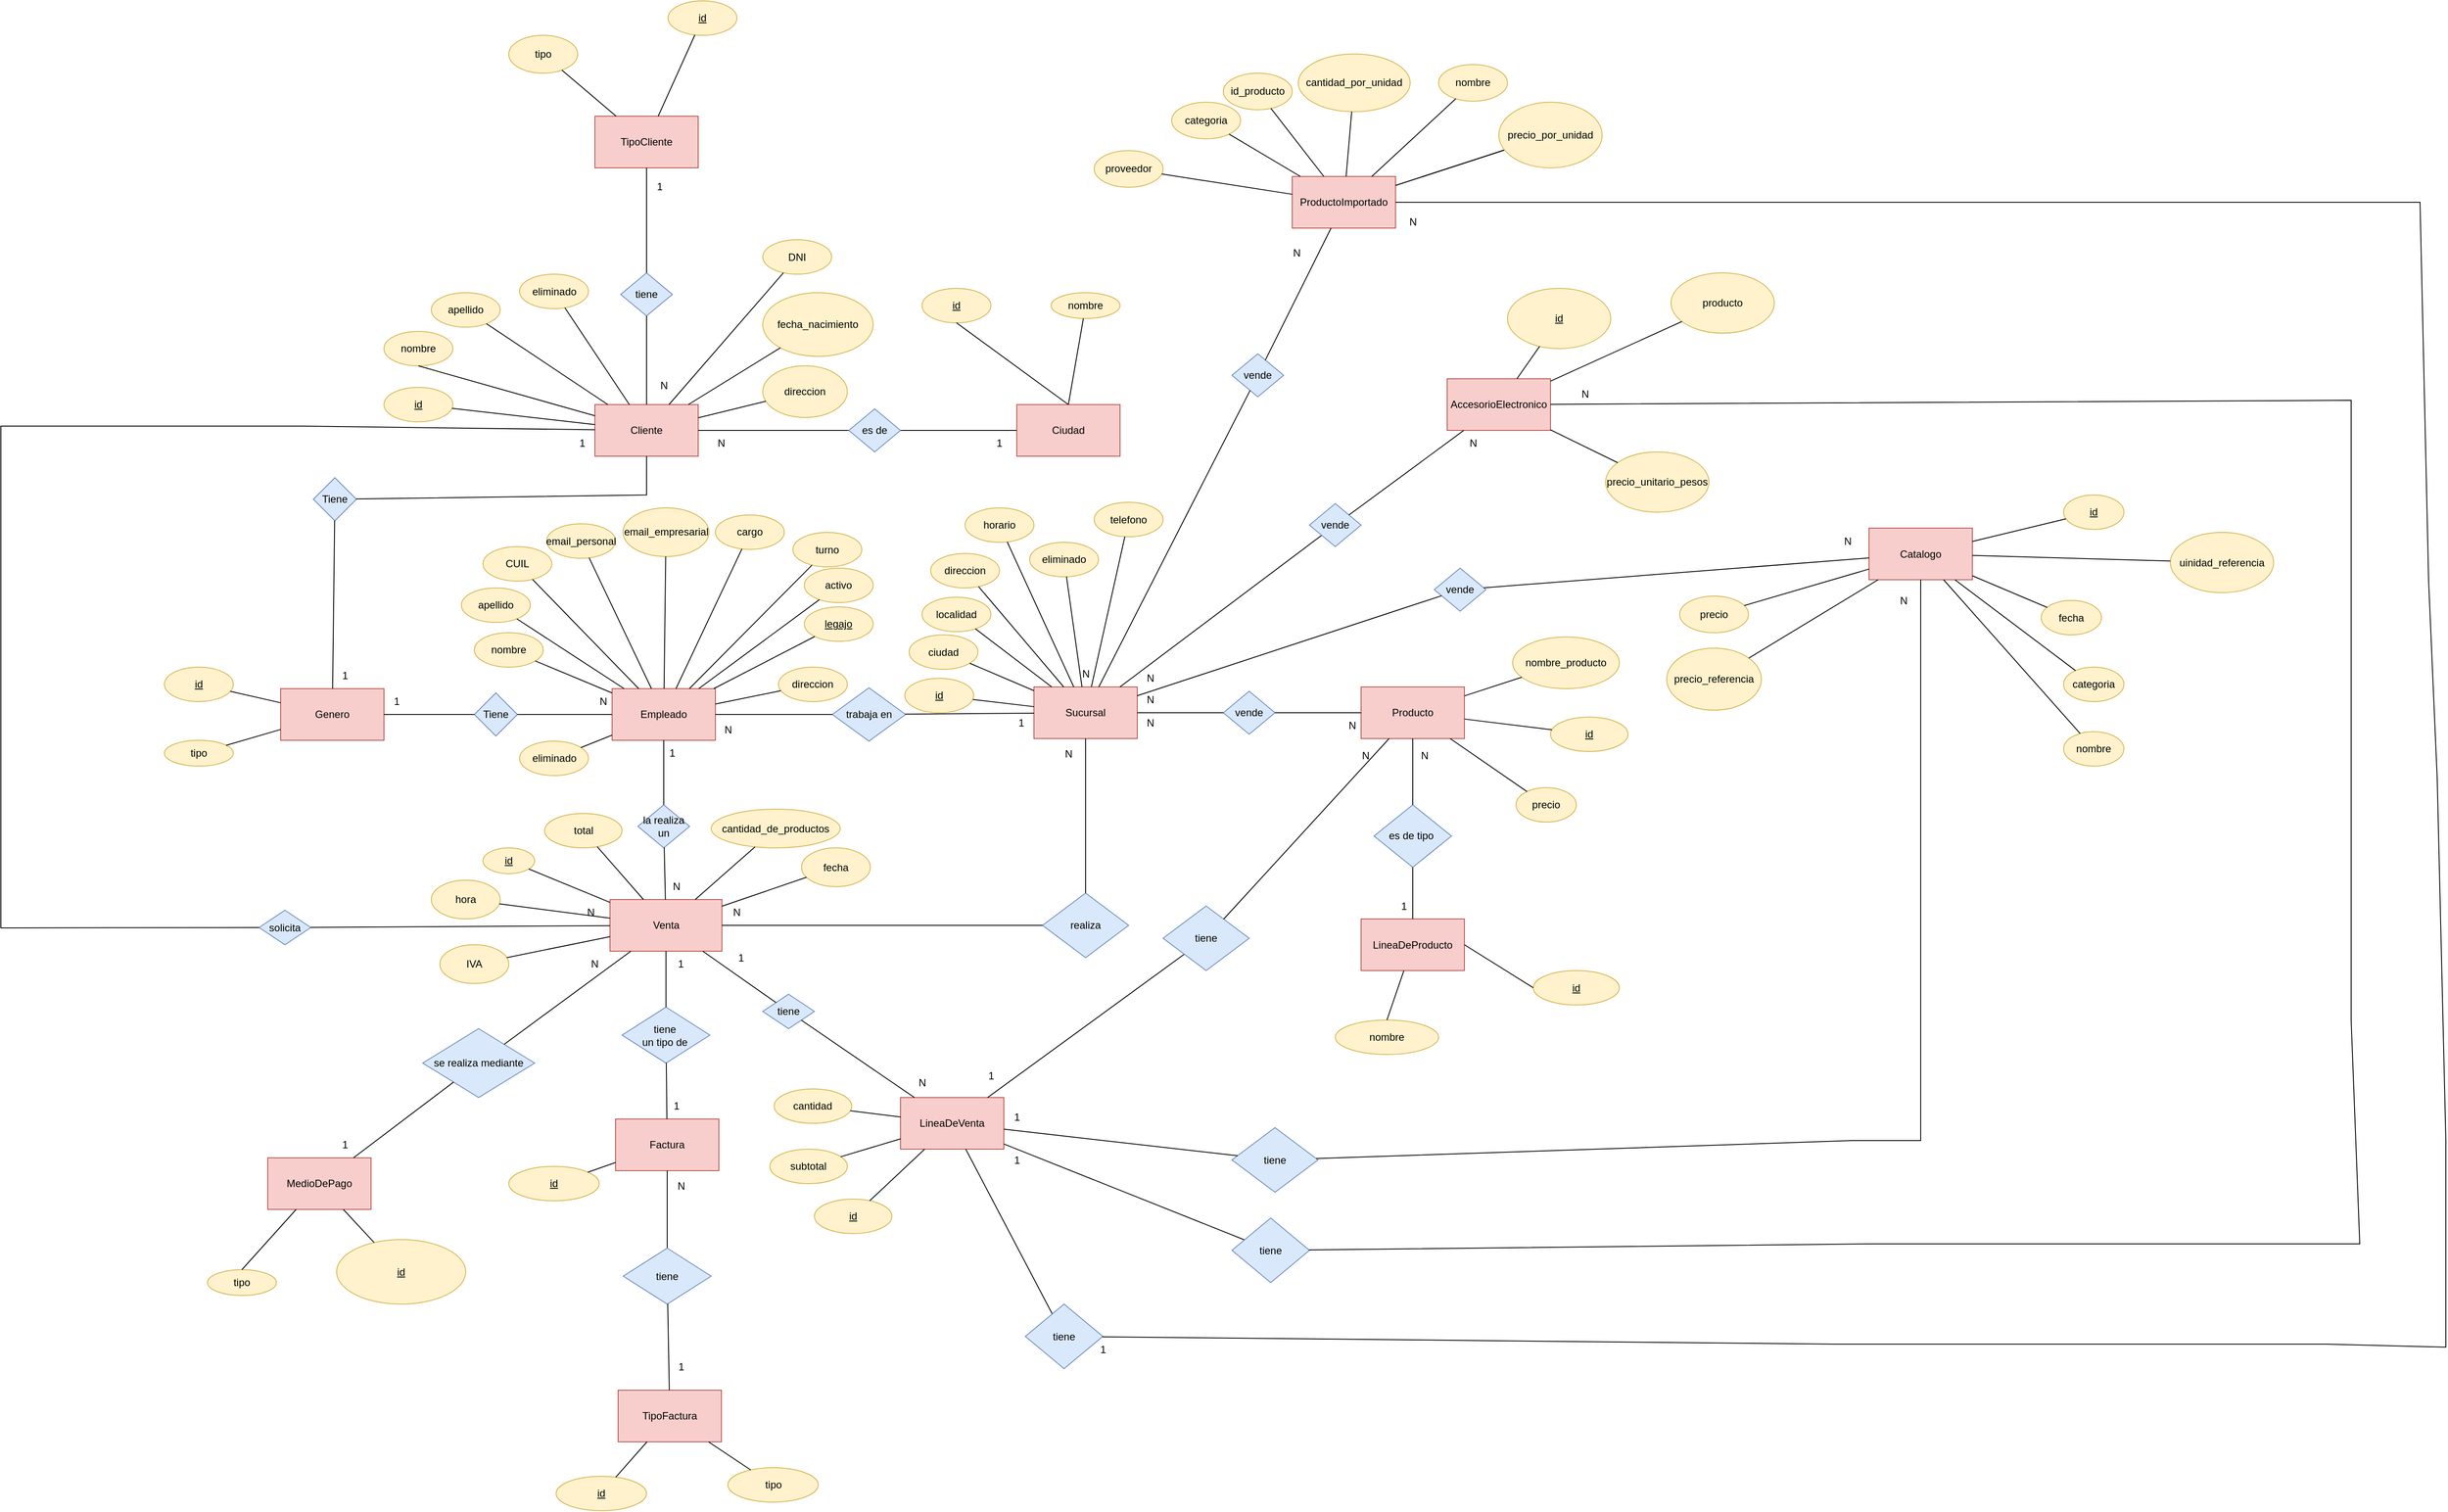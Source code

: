 <mxfile version="24.8.4">
  <diagram id="YfR7EV01C2XkB26kusGe" name="Página-1">
    <mxGraphModel dx="2567" dy="1653" grid="1" gridSize="10" guides="1" tooltips="1" connect="1" arrows="1" fold="1" page="1" pageScale="1" pageWidth="827" pageHeight="1169" math="0" shadow="0">
      <root>
        <mxCell id="0" />
        <mxCell id="1" parent="0" />
        <mxCell id="prAd8TzG0-nLueriuJuA-1" value="Genero" style="rounded=0;whiteSpace=wrap;html=1;fillColor=#f8cecc;strokeColor=#b85450;" parent="1" vertex="1">
          <mxGeometry x="-865" y="-245" width="120" height="60" as="geometry" />
        </mxCell>
        <mxCell id="prAd8TzG0-nLueriuJuA-2" value="Cliente" style="rounded=0;whiteSpace=wrap;html=1;fillColor=#f8cecc;strokeColor=#b85450;" parent="1" vertex="1">
          <mxGeometry x="-500" y="-575" width="120" height="60" as="geometry" />
        </mxCell>
        <mxCell id="prAd8TzG0-nLueriuJuA-3" value="Empleado" style="rounded=0;whiteSpace=wrap;html=1;fillColor=#f8cecc;strokeColor=#b85450;" parent="1" vertex="1">
          <mxGeometry x="-480" y="-245" width="120" height="60" as="geometry" />
        </mxCell>
        <mxCell id="prAd8TzG0-nLueriuJuA-4" value="Ciudad" style="rounded=0;whiteSpace=wrap;html=1;fillColor=#f8cecc;strokeColor=#b85450;" parent="1" vertex="1">
          <mxGeometry x="-10.0" y="-575" width="120" height="60" as="geometry" />
        </mxCell>
        <mxCell id="prAd8TzG0-nLueriuJuA-5" value="Tiene" style="rhombus;whiteSpace=wrap;html=1;fillColor=#dae8fc;strokeColor=#6c8ebf;" parent="1" vertex="1">
          <mxGeometry x="-827" y="-490" width="50" height="50" as="geometry" />
        </mxCell>
        <mxCell id="prAd8TzG0-nLueriuJuA-6" value="Tiene" style="rhombus;whiteSpace=wrap;html=1;fillColor=#dae8fc;strokeColor=#6c8ebf;" parent="1" vertex="1">
          <mxGeometry x="-640" y="-240" width="50" height="50" as="geometry" />
        </mxCell>
        <mxCell id="prAd8TzG0-nLueriuJuA-7" value="" style="endArrow=none;html=1;rounded=0;" parent="1" source="prAd8TzG0-nLueriuJuA-1" target="prAd8TzG0-nLueriuJuA-6" edge="1">
          <mxGeometry width="50" height="50" relative="1" as="geometry">
            <mxPoint x="-650" y="-130" as="sourcePoint" />
            <mxPoint x="-600" y="-180" as="targetPoint" />
          </mxGeometry>
        </mxCell>
        <mxCell id="prAd8TzG0-nLueriuJuA-8" value="" style="endArrow=none;html=1;rounded=0;" parent="1" source="prAd8TzG0-nLueriuJuA-1" target="prAd8TzG0-nLueriuJuA-5" edge="1">
          <mxGeometry width="50" height="50" relative="1" as="geometry">
            <mxPoint x="-670" y="-250" as="sourcePoint" />
            <mxPoint x="-620" y="-300" as="targetPoint" />
          </mxGeometry>
        </mxCell>
        <mxCell id="prAd8TzG0-nLueriuJuA-10" value="" style="endArrow=none;html=1;rounded=0;" parent="1" source="prAd8TzG0-nLueriuJuA-5" target="prAd8TzG0-nLueriuJuA-2" edge="1">
          <mxGeometry width="50" height="50" relative="1" as="geometry">
            <mxPoint x="-540" y="-297.22" as="sourcePoint" />
            <mxPoint x="-440" y="-465" as="targetPoint" />
            <Array as="points">
              <mxPoint x="-440" y="-470" />
            </Array>
          </mxGeometry>
        </mxCell>
        <mxCell id="prAd8TzG0-nLueriuJuA-11" value="" style="endArrow=none;html=1;rounded=0;" parent="1" source="prAd8TzG0-nLueriuJuA-6" target="prAd8TzG0-nLueriuJuA-3" edge="1">
          <mxGeometry width="50" height="50" relative="1" as="geometry">
            <mxPoint x="-560" y="-120" as="sourcePoint" />
            <mxPoint x="-510" y="-170" as="targetPoint" />
          </mxGeometry>
        </mxCell>
        <mxCell id="prAd8TzG0-nLueriuJuA-12" value="&lt;u&gt;id&lt;/u&gt;" style="ellipse;whiteSpace=wrap;html=1;fillColor=#fff2cc;strokeColor=#d6b656;" parent="1" vertex="1">
          <mxGeometry x="-1000" y="-270" width="80" height="40" as="geometry" />
        </mxCell>
        <mxCell id="prAd8TzG0-nLueriuJuA-13" value="&lt;u&gt;id&lt;/u&gt;" style="ellipse;whiteSpace=wrap;html=1;fillColor=#fff2cc;strokeColor=#d6b656;" parent="1" vertex="1">
          <mxGeometry x="-745" y="-595" width="80" height="40" as="geometry" />
        </mxCell>
        <mxCell id="prAd8TzG0-nLueriuJuA-15" value="tipo" style="ellipse;whiteSpace=wrap;html=1;fillColor=#fff2cc;strokeColor=#d6b656;" parent="1" vertex="1">
          <mxGeometry x="-1000" y="-185" width="80" height="30" as="geometry" />
        </mxCell>
        <mxCell id="prAd8TzG0-nLueriuJuA-17" value="" style="endArrow=none;html=1;rounded=0;" parent="1" source="prAd8TzG0-nLueriuJuA-12" target="prAd8TzG0-nLueriuJuA-1" edge="1">
          <mxGeometry width="50" height="50" relative="1" as="geometry">
            <mxPoint x="-760" y="-200" as="sourcePoint" />
            <mxPoint x="-710" y="-250" as="targetPoint" />
          </mxGeometry>
        </mxCell>
        <mxCell id="prAd8TzG0-nLueriuJuA-18" value="" style="endArrow=none;html=1;rounded=0;" parent="1" source="prAd8TzG0-nLueriuJuA-15" target="prAd8TzG0-nLueriuJuA-1" edge="1">
          <mxGeometry width="50" height="50" relative="1" as="geometry">
            <mxPoint x="-770" y="-130" as="sourcePoint" />
            <mxPoint x="-720" y="-180" as="targetPoint" />
          </mxGeometry>
        </mxCell>
        <mxCell id="prAd8TzG0-nLueriuJuA-19" value="" style="endArrow=none;html=1;rounded=0;" parent="1" source="prAd8TzG0-nLueriuJuA-2" target="prAd8TzG0-nLueriuJuA-13" edge="1">
          <mxGeometry width="50" height="50" relative="1" as="geometry">
            <mxPoint x="-530" y="-357.22" as="sourcePoint" />
            <mxPoint x="-480" y="-407.22" as="targetPoint" />
          </mxGeometry>
        </mxCell>
        <mxCell id="prAd8TzG0-nLueriuJuA-21" value="Sucursal" style="rounded=0;whiteSpace=wrap;html=1;fillColor=#f8cecc;strokeColor=#b85450;" parent="1" vertex="1">
          <mxGeometry x="10" y="-247" width="120" height="60" as="geometry" />
        </mxCell>
        <mxCell id="prAd8TzG0-nLueriuJuA-22" value="trabaja en" style="rhombus;whiteSpace=wrap;html=1;fillColor=#dae8fc;strokeColor=#6c8ebf;" parent="1" vertex="1">
          <mxGeometry x="-224.14" y="-246" width="85" height="62" as="geometry" />
        </mxCell>
        <mxCell id="prAd8TzG0-nLueriuJuA-23" value="" style="endArrow=none;html=1;rounded=0;entryX=0;entryY=0.5;entryDx=0;entryDy=0;" parent="1" source="prAd8TzG0-nLueriuJuA-3" target="prAd8TzG0-nLueriuJuA-22" edge="1">
          <mxGeometry width="50" height="50" relative="1" as="geometry">
            <mxPoint x="-410" y="-100" as="sourcePoint" />
            <mxPoint x="-360" y="-150" as="targetPoint" />
          </mxGeometry>
        </mxCell>
        <mxCell id="prAd8TzG0-nLueriuJuA-24" value="" style="endArrow=none;html=1;rounded=0;" parent="1" source="prAd8TzG0-nLueriuJuA-22" target="prAd8TzG0-nLueriuJuA-21" edge="1">
          <mxGeometry width="50" height="50" relative="1" as="geometry">
            <mxPoint x="-300" y="-120" as="sourcePoint" />
            <mxPoint x="-250" y="-170" as="targetPoint" />
          </mxGeometry>
        </mxCell>
        <mxCell id="prAd8TzG0-nLueriuJuA-25" value="Producto" style="rounded=0;whiteSpace=wrap;html=1;fillColor=#f8cecc;strokeColor=#b85450;" parent="1" vertex="1">
          <mxGeometry x="390" y="-247" width="120" height="60" as="geometry" />
        </mxCell>
        <mxCell id="prAd8TzG0-nLueriuJuA-26" value="vende" style="rhombus;whiteSpace=wrap;html=1;fillColor=#dae8fc;strokeColor=#6c8ebf;" parent="1" vertex="1">
          <mxGeometry x="230" y="-242" width="60" height="50" as="geometry" />
        </mxCell>
        <mxCell id="prAd8TzG0-nLueriuJuA-27" value="" style="endArrow=none;html=1;rounded=0;" parent="1" source="prAd8TzG0-nLueriuJuA-21" target="prAd8TzG0-nLueriuJuA-26" edge="1">
          <mxGeometry width="50" height="50" relative="1" as="geometry">
            <mxPoint x="-120" y="-120" as="sourcePoint" />
            <mxPoint x="-70" y="-170" as="targetPoint" />
          </mxGeometry>
        </mxCell>
        <mxCell id="prAd8TzG0-nLueriuJuA-29" value="" style="endArrow=none;html=1;rounded=0;exitX=1;exitY=0.5;exitDx=0;exitDy=0;" parent="1" source="prAd8TzG0-nLueriuJuA-26" target="prAd8TzG0-nLueriuJuA-25" edge="1">
          <mxGeometry width="50" height="50" relative="1" as="geometry">
            <mxPoint x="-10" y="-110" as="sourcePoint" />
            <mxPoint x="40" y="-160" as="targetPoint" />
          </mxGeometry>
        </mxCell>
        <mxCell id="prAd8TzG0-nLueriuJuA-30" value="LineaDeProducto" style="rounded=0;whiteSpace=wrap;html=1;fillColor=#f8cecc;strokeColor=#b85450;" parent="1" vertex="1">
          <mxGeometry x="390" y="22.5" width="120" height="60" as="geometry" />
        </mxCell>
        <mxCell id="prAd8TzG0-nLueriuJuA-31" value="es de tipo&amp;nbsp;" style="rhombus;whiteSpace=wrap;html=1;fillColor=#dae8fc;strokeColor=#6c8ebf;" parent="1" vertex="1">
          <mxGeometry x="405" y="-110" width="90" height="72.5" as="geometry" />
        </mxCell>
        <mxCell id="prAd8TzG0-nLueriuJuA-32" value="" style="endArrow=none;html=1;rounded=0;" parent="1" source="prAd8TzG0-nLueriuJuA-31" target="prAd8TzG0-nLueriuJuA-25" edge="1">
          <mxGeometry width="50" height="50" relative="1" as="geometry">
            <mxPoint x="-30" y="-60" as="sourcePoint" />
            <mxPoint x="20" y="-110" as="targetPoint" />
          </mxGeometry>
        </mxCell>
        <mxCell id="prAd8TzG0-nLueriuJuA-33" value="" style="endArrow=none;html=1;rounded=0;" parent="1" source="prAd8TzG0-nLueriuJuA-30" target="prAd8TzG0-nLueriuJuA-31" edge="1">
          <mxGeometry width="50" height="50" relative="1" as="geometry">
            <mxPoint x="390" y="27.5" as="sourcePoint" />
            <mxPoint x="440" y="-22.5" as="targetPoint" />
          </mxGeometry>
        </mxCell>
        <mxCell id="prAd8TzG0-nLueriuJuA-34" value="precio" style="ellipse;whiteSpace=wrap;html=1;fillColor=#fff2cc;strokeColor=#d6b656;" parent="1" vertex="1">
          <mxGeometry x="570" y="-130" width="70" height="40" as="geometry" />
        </mxCell>
        <mxCell id="prAd8TzG0-nLueriuJuA-35" value="" style="endArrow=none;html=1;rounded=0;" parent="1" source="prAd8TzG0-nLueriuJuA-25" target="prAd8TzG0-nLueriuJuA-34" edge="1">
          <mxGeometry width="50" height="50" relative="1" as="geometry">
            <mxPoint x="90" y="-30" as="sourcePoint" />
            <mxPoint x="140" y="-80" as="targetPoint" />
          </mxGeometry>
        </mxCell>
        <mxCell id="prAd8TzG0-nLueriuJuA-36" value="&lt;font style=&quot;font-size: 12px;&quot;&gt;Venta&lt;/font&gt;" style="rounded=0;whiteSpace=wrap;html=1;fillColor=#f8cecc;strokeColor=#b85450;" parent="1" vertex="1">
          <mxGeometry x="-482.42" width="130" height="60" as="geometry" />
        </mxCell>
        <mxCell id="prAd8TzG0-nLueriuJuA-37" value="nombre" style="ellipse;whiteSpace=wrap;html=1;fillColor=#fff2cc;strokeColor=#d6b656;" parent="1" vertex="1">
          <mxGeometry x="-745" y="-660" width="80" height="40" as="geometry" />
        </mxCell>
        <mxCell id="prAd8TzG0-nLueriuJuA-38" value="nombre" style="ellipse;whiteSpace=wrap;html=1;fillColor=#fff2cc;strokeColor=#d6b656;" parent="1" vertex="1">
          <mxGeometry x="-640" y="-310" width="80" height="40" as="geometry" />
        </mxCell>
        <mxCell id="prAd8TzG0-nLueriuJuA-39" value="" style="endArrow=none;html=1;rounded=0;" parent="1" source="prAd8TzG0-nLueriuJuA-38" target="prAd8TzG0-nLueriuJuA-3" edge="1">
          <mxGeometry width="50" height="50" relative="1" as="geometry">
            <mxPoint x="-480" y="-70" as="sourcePoint" />
            <mxPoint x="-430" y="-120" as="targetPoint" />
          </mxGeometry>
        </mxCell>
        <mxCell id="prAd8TzG0-nLueriuJuA-40" value="" style="endArrow=none;html=1;rounded=0;entryX=0.5;entryY=1;entryDx=0;entryDy=0;" parent="1" source="prAd8TzG0-nLueriuJuA-2" target="prAd8TzG0-nLueriuJuA-37" edge="1">
          <mxGeometry width="50" height="50" relative="1" as="geometry">
            <mxPoint x="-430" y="-327.22" as="sourcePoint" />
            <mxPoint x="-471" y="-468" as="targetPoint" />
          </mxGeometry>
        </mxCell>
        <mxCell id="prAd8TzG0-nLueriuJuA-41" value="&lt;u&gt;id&lt;/u&gt;" style="ellipse;whiteSpace=wrap;html=1;fillColor=#fff2cc;strokeColor=#d6b656;" parent="1" vertex="1">
          <mxGeometry x="-140" y="-257" width="80" height="40" as="geometry" />
        </mxCell>
        <mxCell id="prAd8TzG0-nLueriuJuA-42" value="ciudad" style="ellipse;whiteSpace=wrap;html=1;fillColor=#fff2cc;strokeColor=#d6b656;" parent="1" vertex="1">
          <mxGeometry x="-135" y="-307.5" width="80" height="40" as="geometry" />
        </mxCell>
        <mxCell id="prAd8TzG0-nLueriuJuA-43" value="&lt;u&gt;id&lt;/u&gt;" style="ellipse;whiteSpace=wrap;html=1;fillColor=#fff2cc;strokeColor=#d6b656;" parent="1" vertex="1">
          <mxGeometry x="610" y="-212" width="90" height="40" as="geometry" />
        </mxCell>
        <mxCell id="prAd8TzG0-nLueriuJuA-45" value="nombre_producto" style="ellipse;whiteSpace=wrap;html=1;fillColor=#fff2cc;strokeColor=#d6b656;" parent="1" vertex="1">
          <mxGeometry x="566" y="-305" width="124" height="60" as="geometry" />
        </mxCell>
        <mxCell id="prAd8TzG0-nLueriuJuA-46" value="&lt;u&gt;id&lt;/u&gt;" style="ellipse;whiteSpace=wrap;html=1;fillColor=#fff2cc;strokeColor=#d6b656;" parent="1" vertex="1">
          <mxGeometry x="590" y="82.5" width="100" height="40" as="geometry" />
        </mxCell>
        <mxCell id="prAd8TzG0-nLueriuJuA-47" value="nombre" style="ellipse;whiteSpace=wrap;html=1;fillColor=#fff2cc;strokeColor=#d6b656;" parent="1" vertex="1">
          <mxGeometry x="360" y="140" width="120" height="40" as="geometry" />
        </mxCell>
        <mxCell id="prAd8TzG0-nLueriuJuA-48" value="" style="endArrow=none;html=1;rounded=0;" parent="1" source="prAd8TzG0-nLueriuJuA-21" target="prAd8TzG0-nLueriuJuA-41" edge="1">
          <mxGeometry width="50" height="50" relative="1" as="geometry">
            <mxPoint x="-290" y="-160" as="sourcePoint" />
            <mxPoint x="-240" y="-210" as="targetPoint" />
          </mxGeometry>
        </mxCell>
        <mxCell id="prAd8TzG0-nLueriuJuA-49" value="" style="endArrow=none;html=1;rounded=0;" parent="1" source="prAd8TzG0-nLueriuJuA-21" target="prAd8TzG0-nLueriuJuA-42" edge="1">
          <mxGeometry width="50" height="50" relative="1" as="geometry">
            <mxPoint x="-160" y="-150" as="sourcePoint" />
            <mxPoint x="-110" y="-200" as="targetPoint" />
          </mxGeometry>
        </mxCell>
        <mxCell id="prAd8TzG0-nLueriuJuA-50" value="" style="endArrow=none;html=1;rounded=0;" parent="1" source="prAd8TzG0-nLueriuJuA-25" target="prAd8TzG0-nLueriuJuA-45" edge="1">
          <mxGeometry width="50" height="50" relative="1" as="geometry">
            <mxPoint x="-10" y="-160" as="sourcePoint" />
            <mxPoint x="40" y="-210" as="targetPoint" />
          </mxGeometry>
        </mxCell>
        <mxCell id="prAd8TzG0-nLueriuJuA-51" value="" style="endArrow=none;html=1;rounded=0;" parent="1" source="prAd8TzG0-nLueriuJuA-25" target="prAd8TzG0-nLueriuJuA-43" edge="1">
          <mxGeometry width="50" height="50" relative="1" as="geometry">
            <mxPoint x="140" y="-190" as="sourcePoint" />
            <mxPoint x="170" y="-210" as="targetPoint" />
          </mxGeometry>
        </mxCell>
        <mxCell id="prAd8TzG0-nLueriuJuA-52" value="" style="endArrow=none;html=1;rounded=0;exitX=0.5;exitY=0;exitDx=0;exitDy=0;" parent="1" source="prAd8TzG0-nLueriuJuA-47" target="prAd8TzG0-nLueriuJuA-30" edge="1">
          <mxGeometry width="50" height="50" relative="1" as="geometry">
            <mxPoint x="410" y="147.5" as="sourcePoint" />
            <mxPoint x="460" y="97.5" as="targetPoint" />
          </mxGeometry>
        </mxCell>
        <mxCell id="prAd8TzG0-nLueriuJuA-53" value="" style="endArrow=none;html=1;rounded=0;exitX=1;exitY=0.5;exitDx=0;exitDy=0;entryX=0;entryY=0.5;entryDx=0;entryDy=0;" parent="1" source="prAd8TzG0-nLueriuJuA-30" target="prAd8TzG0-nLueriuJuA-46" edge="1">
          <mxGeometry width="50" height="50" relative="1" as="geometry">
            <mxPoint x="480" y="137.5" as="sourcePoint" />
            <mxPoint x="530" y="87.5" as="targetPoint" />
          </mxGeometry>
        </mxCell>
        <mxCell id="prAd8TzG0-nLueriuJuA-54" value="MedioDePago" style="rounded=0;whiteSpace=wrap;html=1;fillColor=#f8cecc;strokeColor=#b85450;" parent="1" vertex="1">
          <mxGeometry x="-880" y="300" width="120" height="60" as="geometry" />
        </mxCell>
        <mxCell id="prAd8TzG0-nLueriuJuA-55" value="Factura" style="rounded=0;whiteSpace=wrap;html=1;fillColor=#f8cecc;strokeColor=#b85450;" parent="1" vertex="1">
          <mxGeometry x="-476" y="255" width="120" height="60" as="geometry" />
        </mxCell>
        <mxCell id="prAd8TzG0-nLueriuJuA-56" value="&lt;u&gt;id&lt;/u&gt;" style="ellipse;whiteSpace=wrap;html=1;fillColor=#fff2cc;strokeColor=#d6b656;" parent="1" vertex="1">
          <mxGeometry x="-800" y="395" width="150" height="75" as="geometry" />
        </mxCell>
        <mxCell id="prAd8TzG0-nLueriuJuA-57" value="&lt;u&gt;id&lt;/u&gt;" style="ellipse;whiteSpace=wrap;html=1;fillColor=#fff2cc;strokeColor=#d6b656;" parent="1" vertex="1">
          <mxGeometry x="-600" y="310" width="105" height="40" as="geometry" />
        </mxCell>
        <mxCell id="prAd8TzG0-nLueriuJuA-59" value="nombre" style="ellipse;whiteSpace=wrap;html=1;fillColor=#fff2cc;strokeColor=#d6b656;" parent="1" vertex="1">
          <mxGeometry x="30" y="-705" width="80" height="30" as="geometry" />
        </mxCell>
        <mxCell id="prAd8TzG0-nLueriuJuA-60" value="&lt;u&gt;id&lt;/u&gt;" style="ellipse;whiteSpace=wrap;html=1;fillColor=#fff2cc;strokeColor=#d6b656;" parent="1" vertex="1">
          <mxGeometry x="-120.0" y="-710" width="80" height="40" as="geometry" />
        </mxCell>
        <mxCell id="prAd8TzG0-nLueriuJuA-61" value="tipo" style="ellipse;whiteSpace=wrap;html=1;fillColor=#fff2cc;strokeColor=#d6b656;" parent="1" vertex="1">
          <mxGeometry x="-950" y="430" width="80" height="30" as="geometry" />
        </mxCell>
        <mxCell id="prAd8TzG0-nLueriuJuA-63" value="" style="endArrow=none;html=1;rounded=0;exitX=0.5;exitY=0;exitDx=0;exitDy=0;" parent="1" source="prAd8TzG0-nLueriuJuA-61" target="prAd8TzG0-nLueriuJuA-54" edge="1">
          <mxGeometry width="50" height="50" relative="1" as="geometry">
            <mxPoint x="-790" y="387.5" as="sourcePoint" />
            <mxPoint x="-740" y="337.5" as="targetPoint" />
          </mxGeometry>
        </mxCell>
        <mxCell id="prAd8TzG0-nLueriuJuA-64" value="" style="endArrow=none;html=1;rounded=0;" parent="1" source="prAd8TzG0-nLueriuJuA-56" target="prAd8TzG0-nLueriuJuA-54" edge="1">
          <mxGeometry width="50" height="50" relative="1" as="geometry">
            <mxPoint x="-730" y="367.5" as="sourcePoint" />
            <mxPoint x="-680" y="317.5" as="targetPoint" />
          </mxGeometry>
        </mxCell>
        <mxCell id="prAd8TzG0-nLueriuJuA-65" value="" style="endArrow=none;html=1;rounded=0;" parent="1" source="prAd8TzG0-nLueriuJuA-57" target="prAd8TzG0-nLueriuJuA-55" edge="1">
          <mxGeometry width="50" height="50" relative="1" as="geometry">
            <mxPoint x="-290.78" y="345" as="sourcePoint" />
            <mxPoint x="-278.28" y="315" as="targetPoint" />
          </mxGeometry>
        </mxCell>
        <mxCell id="prAd8TzG0-nLueriuJuA-66" value="" style="endArrow=none;html=1;rounded=0;" parent="1" source="Er9YEC_tbkNxV13FakHl-113" target="prAd8TzG0-nLueriuJuA-55" edge="1">
          <mxGeometry width="50" height="50" relative="1" as="geometry">
            <mxPoint x="-416" y="390" as="sourcePoint" />
            <mxPoint x="-408.28" y="265" as="targetPoint" />
          </mxGeometry>
        </mxCell>
        <mxCell id="prAd8TzG0-nLueriuJuA-67" value="tiene&amp;nbsp;&lt;div&gt;un tipo de&amp;nbsp;&lt;/div&gt;" style="rhombus;whiteSpace=wrap;html=1;fillColor=#dae8fc;strokeColor=#6c8ebf;" parent="1" vertex="1">
          <mxGeometry x="-468.42" y="125" width="102" height="65" as="geometry" />
        </mxCell>
        <mxCell id="prAd8TzG0-nLueriuJuA-68" value="" style="endArrow=none;html=1;rounded=0;" parent="1" source="prAd8TzG0-nLueriuJuA-67" target="prAd8TzG0-nLueriuJuA-36" edge="1">
          <mxGeometry width="50" height="50" relative="1" as="geometry">
            <mxPoint x="-350" y="115" as="sourcePoint" />
            <mxPoint x="-300" y="65" as="targetPoint" />
          </mxGeometry>
        </mxCell>
        <mxCell id="prAd8TzG0-nLueriuJuA-69" value="" style="endArrow=none;html=1;rounded=0;" parent="1" source="prAd8TzG0-nLueriuJuA-55" target="prAd8TzG0-nLueriuJuA-67" edge="1">
          <mxGeometry width="50" height="50" relative="1" as="geometry">
            <mxPoint x="-328.28" y="235" as="sourcePoint" />
            <mxPoint x="-278.28" y="185" as="targetPoint" />
          </mxGeometry>
        </mxCell>
        <mxCell id="prAd8TzG0-nLueriuJuA-70" value="se realiza mediante" style="rhombus;whiteSpace=wrap;html=1;fillColor=#dae8fc;strokeColor=#6c8ebf;" parent="1" vertex="1">
          <mxGeometry x="-700" y="150" width="130" height="80" as="geometry" />
        </mxCell>
        <mxCell id="prAd8TzG0-nLueriuJuA-71" value="" style="endArrow=none;html=1;rounded=0;" parent="1" source="prAd8TzG0-nLueriuJuA-70" target="prAd8TzG0-nLueriuJuA-36" edge="1">
          <mxGeometry width="50" height="50" relative="1" as="geometry">
            <mxPoint x="-240" y="100" as="sourcePoint" />
            <mxPoint x="-190" y="50" as="targetPoint" />
          </mxGeometry>
        </mxCell>
        <mxCell id="prAd8TzG0-nLueriuJuA-72" value="" style="endArrow=none;html=1;rounded=0;" parent="1" source="prAd8TzG0-nLueriuJuA-70" target="prAd8TzG0-nLueriuJuA-54" edge="1">
          <mxGeometry width="50" height="50" relative="1" as="geometry">
            <mxPoint x="-850" y="357.5" as="sourcePoint" />
            <mxPoint x="-800" y="307.5" as="targetPoint" />
          </mxGeometry>
        </mxCell>
        <mxCell id="prAd8TzG0-nLueriuJuA-73" value="&lt;div&gt;realiza&lt;/div&gt;" style="rhombus;whiteSpace=wrap;html=1;fillColor=#dae8fc;strokeColor=#6c8ebf;" parent="1" vertex="1">
          <mxGeometry x="20" y="-7.5" width="100" height="75" as="geometry" />
        </mxCell>
        <mxCell id="prAd8TzG0-nLueriuJuA-76" value="la realiza un" style="rhombus;whiteSpace=wrap;html=1;fillColor=#dae8fc;strokeColor=#6c8ebf;" parent="1" vertex="1">
          <mxGeometry x="-450" y="-110" width="60" height="50" as="geometry" />
        </mxCell>
        <mxCell id="prAd8TzG0-nLueriuJuA-77" value="solicita" style="rhombus;whiteSpace=wrap;html=1;fillColor=#dae8fc;strokeColor=#6c8ebf;" parent="1" vertex="1">
          <mxGeometry x="-890" y="12.5" width="60" height="40" as="geometry" />
        </mxCell>
        <mxCell id="prAd8TzG0-nLueriuJuA-78" value="" style="endArrow=none;html=1;rounded=0;" parent="1" source="prAd8TzG0-nLueriuJuA-36" target="prAd8TzG0-nLueriuJuA-76" edge="1">
          <mxGeometry width="50" height="50" relative="1" as="geometry">
            <mxPoint x="-420" y="20" as="sourcePoint" />
            <mxPoint x="-370" y="-30" as="targetPoint" />
          </mxGeometry>
        </mxCell>
        <mxCell id="prAd8TzG0-nLueriuJuA-79" value="" style="endArrow=none;html=1;rounded=0;" parent="1" source="prAd8TzG0-nLueriuJuA-76" target="prAd8TzG0-nLueriuJuA-3" edge="1">
          <mxGeometry width="50" height="50" relative="1" as="geometry">
            <mxPoint x="-430" y="-70" as="sourcePoint" />
            <mxPoint x="-380" y="-120" as="targetPoint" />
          </mxGeometry>
        </mxCell>
        <mxCell id="prAd8TzG0-nLueriuJuA-80" value="" style="endArrow=none;html=1;rounded=0;" parent="1" source="prAd8TzG0-nLueriuJuA-36" target="prAd8TzG0-nLueriuJuA-77" edge="1">
          <mxGeometry width="50" height="50" relative="1" as="geometry">
            <mxPoint x="-310" y="10" as="sourcePoint" />
            <mxPoint x="-260" y="-40" as="targetPoint" />
          </mxGeometry>
        </mxCell>
        <mxCell id="prAd8TzG0-nLueriuJuA-84" value="fecha" style="ellipse;whiteSpace=wrap;html=1;fillColor=#fff2cc;strokeColor=#d6b656;" parent="1" vertex="1">
          <mxGeometry x="-260.0" y="-60" width="80" height="45" as="geometry" />
        </mxCell>
        <mxCell id="prAd8TzG0-nLueriuJuA-88" value="" style="endArrow=none;html=1;rounded=0;" parent="1" source="prAd8TzG0-nLueriuJuA-84" target="prAd8TzG0-nLueriuJuA-36" edge="1">
          <mxGeometry width="50" height="50" relative="1" as="geometry">
            <mxPoint x="-430" y="120" as="sourcePoint" />
            <mxPoint x="-380" y="70" as="targetPoint" />
          </mxGeometry>
        </mxCell>
        <mxCell id="prAd8TzG0-nLueriuJuA-90" value="N" style="text;html=1;align=center;verticalAlign=middle;whiteSpace=wrap;rounded=0;" parent="1" vertex="1">
          <mxGeometry x="-530" y="60" width="60" height="30" as="geometry" />
        </mxCell>
        <mxCell id="prAd8TzG0-nLueriuJuA-92" value="1" style="text;html=1;align=center;verticalAlign=middle;whiteSpace=wrap;rounded=0;" parent="1" vertex="1">
          <mxGeometry x="-820" y="270" width="60" height="30" as="geometry" />
        </mxCell>
        <mxCell id="prAd8TzG0-nLueriuJuA-93" value="1" style="text;html=1;align=center;verticalAlign=middle;whiteSpace=wrap;rounded=0;" parent="1" vertex="1">
          <mxGeometry x="-430" y="60" width="60" height="30" as="geometry" />
        </mxCell>
        <mxCell id="prAd8TzG0-nLueriuJuA-94" value="1" style="text;html=1;align=center;verticalAlign=middle;whiteSpace=wrap;rounded=0;" parent="1" vertex="1">
          <mxGeometry x="-435" y="225" width="60" height="30" as="geometry" />
        </mxCell>
        <mxCell id="prAd8TzG0-nLueriuJuA-95" value="1" style="text;html=1;align=center;verticalAlign=middle;whiteSpace=wrap;rounded=0;" parent="1" vertex="1">
          <mxGeometry x="-440" y="-185" width="60" height="30" as="geometry" />
        </mxCell>
        <mxCell id="prAd8TzG0-nLueriuJuA-96" value="N" style="text;html=1;align=center;verticalAlign=middle;whiteSpace=wrap;rounded=0;" parent="1" vertex="1">
          <mxGeometry x="-435" y="-30" width="60" height="30" as="geometry" />
        </mxCell>
        <mxCell id="prAd8TzG0-nLueriuJuA-97" value="N" style="text;html=1;align=center;verticalAlign=middle;whiteSpace=wrap;rounded=0;" parent="1" vertex="1">
          <mxGeometry x="-365" width="60" height="30" as="geometry" />
        </mxCell>
        <mxCell id="prAd8TzG0-nLueriuJuA-100" value="1" style="text;html=1;align=center;verticalAlign=middle;whiteSpace=wrap;rounded=0;" parent="1" vertex="1">
          <mxGeometry x="-820" y="-275" width="60" height="30" as="geometry" />
        </mxCell>
        <mxCell id="prAd8TzG0-nLueriuJuA-101" value="1" style="text;html=1;align=center;verticalAlign=middle;whiteSpace=wrap;rounded=0;" parent="1" vertex="1">
          <mxGeometry x="-760" y="-245" width="60" height="30" as="geometry" />
        </mxCell>
        <mxCell id="prAd8TzG0-nLueriuJuA-102" value="N" style="text;html=1;align=center;verticalAlign=middle;whiteSpace=wrap;rounded=0;" parent="1" vertex="1">
          <mxGeometry x="-520" y="-245" width="60" height="30" as="geometry" />
        </mxCell>
        <mxCell id="prAd8TzG0-nLueriuJuA-103" value="" style="endArrow=none;html=1;rounded=0;exitX=0.5;exitY=1;exitDx=0;exitDy=0;entryX=0.5;entryY=0;entryDx=0;entryDy=0;" parent="1" source="prAd8TzG0-nLueriuJuA-60" target="prAd8TzG0-nLueriuJuA-4" edge="1">
          <mxGeometry width="50" height="50" relative="1" as="geometry">
            <mxPoint x="-70.86" y="-444.0" as="sourcePoint" />
            <mxPoint x="-604.86" y="60" as="targetPoint" />
          </mxGeometry>
        </mxCell>
        <mxCell id="prAd8TzG0-nLueriuJuA-104" value="" style="endArrow=none;html=1;rounded=0;entryX=0.5;entryY=0;entryDx=0;entryDy=0;" parent="1" source="prAd8TzG0-nLueriuJuA-59" target="prAd8TzG0-nLueriuJuA-4" edge="1">
          <mxGeometry width="50" height="50" relative="1" as="geometry">
            <mxPoint x="-644.86" y="-40" as="sourcePoint" />
            <mxPoint x="-594.86" y="-90" as="targetPoint" />
          </mxGeometry>
        </mxCell>
        <mxCell id="prAd8TzG0-nLueriuJuA-105" value="N" style="text;html=1;align=center;verticalAlign=middle;whiteSpace=wrap;rounded=0;" parent="1" vertex="1">
          <mxGeometry x="-375" y="-212" width="60" height="30" as="geometry" />
        </mxCell>
        <mxCell id="prAd8TzG0-nLueriuJuA-108" value="N" style="text;html=1;align=center;verticalAlign=middle;whiteSpace=wrap;rounded=0;" parent="1" vertex="1">
          <mxGeometry x="350" y="-217" width="60" height="30" as="geometry" />
        </mxCell>
        <mxCell id="prAd8TzG0-nLueriuJuA-109" value="N" style="text;html=1;align=center;verticalAlign=middle;whiteSpace=wrap;rounded=0;" parent="1" vertex="1">
          <mxGeometry x="434" y="-182" width="60" height="30" as="geometry" />
        </mxCell>
        <mxCell id="prAd8TzG0-nLueriuJuA-110" value="1" style="text;html=1;align=center;verticalAlign=middle;whiteSpace=wrap;rounded=0;" parent="1" vertex="1">
          <mxGeometry x="410" y="-7.5" width="60" height="30" as="geometry" />
        </mxCell>
        <mxCell id="VZDlQIuLwOVZOqWRu0Yf-3" value="" style="endArrow=none;html=1;rounded=0;exitX=1;exitY=0.5;exitDx=0;exitDy=0;" parent="1" source="VZDlQIuLwOVZOqWRu0Yf-6" target="prAd8TzG0-nLueriuJuA-4" edge="1">
          <mxGeometry width="50" height="50" relative="1" as="geometry">
            <mxPoint x="-160.86" y="-400" as="sourcePoint" />
            <mxPoint x="-265.86" y="-294" as="targetPoint" />
          </mxGeometry>
        </mxCell>
        <mxCell id="VZDlQIuLwOVZOqWRu0Yf-5" value="" style="endArrow=none;html=1;rounded=0;entryX=0;entryY=0.5;entryDx=0;entryDy=0;" parent="1" source="prAd8TzG0-nLueriuJuA-2" target="VZDlQIuLwOVZOqWRu0Yf-6" edge="1">
          <mxGeometry width="50" height="50" relative="1" as="geometry">
            <mxPoint x="-190" y="-390" as="sourcePoint" />
            <mxPoint x="-265" y="-380" as="targetPoint" />
          </mxGeometry>
        </mxCell>
        <mxCell id="VZDlQIuLwOVZOqWRu0Yf-6" value="es de" style="rhombus;whiteSpace=wrap;html=1;fillColor=#dae8fc;strokeColor=#6c8ebf;" parent="1" vertex="1">
          <mxGeometry x="-205" y="-570" width="60" height="50" as="geometry" />
        </mxCell>
        <mxCell id="VZDlQIuLwOVZOqWRu0Yf-14" value="cantidad_de_productos" style="ellipse;whiteSpace=wrap;html=1;fillColor=#fff2cc;strokeColor=#d6b656;" parent="1" vertex="1">
          <mxGeometry x="-365" y="-105" width="150" height="45" as="geometry" />
        </mxCell>
        <mxCell id="Qt0WcPcXsxcyW3VepFiE-1" value="N" style="text;html=1;align=center;verticalAlign=middle;whiteSpace=wrap;rounded=0;" parent="1" vertex="1">
          <mxGeometry x="-383" y="-545" width="60" height="30" as="geometry" />
        </mxCell>
        <mxCell id="Qt0WcPcXsxcyW3VepFiE-2" value="1" style="text;html=1;align=center;verticalAlign=middle;whiteSpace=wrap;rounded=0;" parent="1" vertex="1">
          <mxGeometry x="-60.0" y="-545" width="60" height="30" as="geometry" />
        </mxCell>
        <mxCell id="Er9YEC_tbkNxV13FakHl-1" value="1" style="text;html=1;align=center;verticalAlign=middle;resizable=0;points=[];autosize=1;strokeColor=none;fillColor=none;" parent="1" vertex="1">
          <mxGeometry x="-20" y="-220" width="30" height="30" as="geometry" />
        </mxCell>
        <mxCell id="Er9YEC_tbkNxV13FakHl-3" value="N" style="text;html=1;align=center;verticalAlign=middle;resizable=0;points=[];autosize=1;strokeColor=none;fillColor=none;" parent="1" vertex="1">
          <mxGeometry x="35" y="-184" width="30" height="30" as="geometry" />
        </mxCell>
        <mxCell id="Er9YEC_tbkNxV13FakHl-4" value="" style="endArrow=none;html=1;rounded=0;" parent="1" source="VZDlQIuLwOVZOqWRu0Yf-14" target="prAd8TzG0-nLueriuJuA-36" edge="1">
          <mxGeometry width="50" height="50" relative="1" as="geometry">
            <mxPoint x="-540" y="105" as="sourcePoint" />
            <mxPoint x="-443" y="18" as="targetPoint" />
          </mxGeometry>
        </mxCell>
        <mxCell id="Er9YEC_tbkNxV13FakHl-5" value="&lt;u&gt;id&lt;/u&gt;" style="ellipse;whiteSpace=wrap;html=1;fillColor=#fff2cc;strokeColor=#d6b656;" parent="1" vertex="1">
          <mxGeometry x="-630" y="-60" width="60" height="30" as="geometry" />
        </mxCell>
        <mxCell id="Er9YEC_tbkNxV13FakHl-6" value="" style="endArrow=none;html=1;rounded=0;" parent="1" source="Er9YEC_tbkNxV13FakHl-5" target="prAd8TzG0-nLueriuJuA-36" edge="1">
          <mxGeometry width="50" height="50" relative="1" as="geometry">
            <mxPoint x="-535" y="85.5" as="sourcePoint" />
            <mxPoint x="-393" y="24.5" as="targetPoint" />
          </mxGeometry>
        </mxCell>
        <mxCell id="Er9YEC_tbkNxV13FakHl-7" value="DNI" style="ellipse;whiteSpace=wrap;html=1;fillColor=#fff2cc;strokeColor=#d6b656;" parent="1" vertex="1">
          <mxGeometry x="-305" y="-766.5" width="80" height="40" as="geometry" />
        </mxCell>
        <mxCell id="Er9YEC_tbkNxV13FakHl-8" value="" style="endArrow=none;html=1;rounded=0;" parent="1" source="prAd8TzG0-nLueriuJuA-2" target="Er9YEC_tbkNxV13FakHl-7" edge="1">
          <mxGeometry width="50" height="50" relative="1" as="geometry">
            <mxPoint x="-383" y="-390" as="sourcePoint" />
            <mxPoint x="-418" y="-460" as="targetPoint" />
          </mxGeometry>
        </mxCell>
        <mxCell id="Er9YEC_tbkNxV13FakHl-9" value="apellido" style="ellipse;whiteSpace=wrap;html=1;fillColor=#fff2cc;strokeColor=#d6b656;" parent="1" vertex="1">
          <mxGeometry x="-690" y="-705" width="80" height="40" as="geometry" />
        </mxCell>
        <mxCell id="Er9YEC_tbkNxV13FakHl-11" value="apellido" style="ellipse;whiteSpace=wrap;html=1;fillColor=#fff2cc;strokeColor=#d6b656;" parent="1" vertex="1">
          <mxGeometry x="-655" y="-362" width="80" height="40" as="geometry" />
        </mxCell>
        <mxCell id="Er9YEC_tbkNxV13FakHl-12" value="" style="endArrow=none;html=1;rounded=0;" parent="1" source="prAd8TzG0-nLueriuJuA-2" target="Er9YEC_tbkNxV13FakHl-9" edge="1">
          <mxGeometry width="50" height="50" relative="1" as="geometry">
            <mxPoint x="-400" y="-580" as="sourcePoint" />
            <mxPoint x="-460" y="-670" as="targetPoint" />
          </mxGeometry>
        </mxCell>
        <mxCell id="Er9YEC_tbkNxV13FakHl-13" value="fecha_nacimiento" style="ellipse;whiteSpace=wrap;html=1;fillColor=#fff2cc;strokeColor=#d6b656;" parent="1" vertex="1">
          <mxGeometry x="-305.0" y="-705" width="128.28" height="74" as="geometry" />
        </mxCell>
        <mxCell id="Er9YEC_tbkNxV13FakHl-14" value="" style="endArrow=none;html=1;rounded=0;" parent="1" source="prAd8TzG0-nLueriuJuA-2" target="Er9YEC_tbkNxV13FakHl-13" edge="1">
          <mxGeometry width="50" height="50" relative="1" as="geometry">
            <mxPoint x="-380" y="-543" as="sourcePoint" />
            <mxPoint x="-298" y="-625" as="targetPoint" />
          </mxGeometry>
        </mxCell>
        <mxCell id="Er9YEC_tbkNxV13FakHl-15" value="direccion" style="ellipse;whiteSpace=wrap;html=1;fillColor=#fff2cc;strokeColor=#d6b656;" parent="1" vertex="1">
          <mxGeometry x="-305" y="-620" width="98.28" height="60" as="geometry" />
        </mxCell>
        <mxCell id="Er9YEC_tbkNxV13FakHl-16" value="" style="endArrow=none;html=1;rounded=0;" parent="1" source="prAd8TzG0-nLueriuJuA-2" target="Er9YEC_tbkNxV13FakHl-15" edge="1">
          <mxGeometry width="50" height="50" relative="1" as="geometry">
            <mxPoint x="-370" y="-562" as="sourcePoint" />
            <mxPoint x="-258" y="-603" as="targetPoint" />
          </mxGeometry>
        </mxCell>
        <mxCell id="Er9YEC_tbkNxV13FakHl-17" value="1" style="text;html=1;align=center;verticalAlign=middle;resizable=0;points=[];autosize=1;strokeColor=none;fillColor=none;" parent="1" vertex="1">
          <mxGeometry x="-530" y="-545" width="30" height="30" as="geometry" />
        </mxCell>
        <mxCell id="Er9YEC_tbkNxV13FakHl-18" value="" style="endArrow=none;html=1;rounded=0;" parent="1" source="Er9YEC_tbkNxV13FakHl-11" target="prAd8TzG0-nLueriuJuA-3" edge="1">
          <mxGeometry width="50" height="50" relative="1" as="geometry">
            <mxPoint x="-477" y="-260" as="sourcePoint" />
            <mxPoint x="-440" y="-316" as="targetPoint" />
          </mxGeometry>
        </mxCell>
        <mxCell id="Er9YEC_tbkNxV13FakHl-21" value="CUIL" style="ellipse;whiteSpace=wrap;html=1;fillColor=#fff2cc;strokeColor=#d6b656;" parent="1" vertex="1">
          <mxGeometry x="-630" y="-410" width="80" height="40" as="geometry" />
        </mxCell>
        <mxCell id="Er9YEC_tbkNxV13FakHl-22" value="" style="endArrow=none;html=1;rounded=0;" parent="1" source="prAd8TzG0-nLueriuJuA-3" target="Er9YEC_tbkNxV13FakHl-21" edge="1">
          <mxGeometry width="50" height="50" relative="1" as="geometry">
            <mxPoint x="-495" y="-170" as="sourcePoint" />
            <mxPoint x="-465" y="-95" as="targetPoint" />
          </mxGeometry>
        </mxCell>
        <mxCell id="Er9YEC_tbkNxV13FakHl-30" value="activo" style="ellipse;whiteSpace=wrap;html=1;fillColor=#fff2cc;strokeColor=#d6b656;" parent="1" vertex="1">
          <mxGeometry x="-256.72" y="-385" width="80" height="40" as="geometry" />
        </mxCell>
        <mxCell id="Er9YEC_tbkNxV13FakHl-31" value="" style="endArrow=none;html=1;rounded=0;" parent="1" source="Er9YEC_tbkNxV13FakHl-30" target="prAd8TzG0-nLueriuJuA-3" edge="1">
          <mxGeometry width="50" height="50" relative="1" as="geometry">
            <mxPoint x="-349.42" y="-300" as="sourcePoint" />
            <mxPoint x="-352.42" y="-235" as="targetPoint" />
          </mxGeometry>
        </mxCell>
        <mxCell id="Er9YEC_tbkNxV13FakHl-32" value="direccion" style="ellipse;whiteSpace=wrap;html=1;fillColor=#fff2cc;strokeColor=#d6b656;" parent="1" vertex="1">
          <mxGeometry x="-286.72" y="-270" width="80" height="40" as="geometry" />
        </mxCell>
        <mxCell id="Er9YEC_tbkNxV13FakHl-33" value="" style="endArrow=none;html=1;rounded=0;" parent="1" source="Er9YEC_tbkNxV13FakHl-32" target="prAd8TzG0-nLueriuJuA-3" edge="1">
          <mxGeometry width="50" height="50" relative="1" as="geometry">
            <mxPoint x="-294" y="-313" as="sourcePoint" />
            <mxPoint x="-380" y="-187" as="targetPoint" />
          </mxGeometry>
        </mxCell>
        <mxCell id="Er9YEC_tbkNxV13FakHl-36" value="localidad" style="ellipse;whiteSpace=wrap;html=1;fillColor=#fff2cc;strokeColor=#d6b656;" parent="1" vertex="1">
          <mxGeometry x="-120" y="-351.25" width="80" height="40" as="geometry" />
        </mxCell>
        <mxCell id="Er9YEC_tbkNxV13FakHl-37" value="" style="endArrow=none;html=1;rounded=0;" parent="1" source="prAd8TzG0-nLueriuJuA-21" target="Er9YEC_tbkNxV13FakHl-36" edge="1">
          <mxGeometry width="50" height="50" relative="1" as="geometry">
            <mxPoint x="132" y="-230" as="sourcePoint" />
            <mxPoint x="90" y="-343" as="targetPoint" />
          </mxGeometry>
        </mxCell>
        <mxCell id="Er9YEC_tbkNxV13FakHl-39" value="N" style="text;html=1;align=center;verticalAlign=middle;resizable=0;points=[];autosize=1;strokeColor=none;fillColor=none;" parent="1" vertex="1">
          <mxGeometry x="130" y="-220" width="30" height="30" as="geometry" />
        </mxCell>
        <mxCell id="Er9YEC_tbkNxV13FakHl-76" value="total" style="ellipse;whiteSpace=wrap;html=1;fillColor=#fff2cc;strokeColor=#d6b656;" parent="1" vertex="1">
          <mxGeometry x="-558.42" y="-100" width="90" height="40" as="geometry" />
        </mxCell>
        <mxCell id="Er9YEC_tbkNxV13FakHl-77" value="" style="endArrow=none;html=1;rounded=0;" parent="1" source="Er9YEC_tbkNxV13FakHl-76" target="prAd8TzG0-nLueriuJuA-36" edge="1">
          <mxGeometry width="50" height="50" relative="1" as="geometry">
            <mxPoint x="-625.5" y="50" as="sourcePoint" />
            <mxPoint x="-494.5" y="18" as="targetPoint" />
          </mxGeometry>
        </mxCell>
        <mxCell id="Er9YEC_tbkNxV13FakHl-79" value="" style="endArrow=none;html=1;rounded=0;" parent="1" source="prAd8TzG0-nLueriuJuA-36" target="prAd8TzG0-nLueriuJuA-73" edge="1">
          <mxGeometry width="50" height="50" relative="1" as="geometry">
            <mxPoint x="-333" y="50" as="sourcePoint" />
            <mxPoint x="-234" y="-20" as="targetPoint" />
          </mxGeometry>
        </mxCell>
        <mxCell id="Er9YEC_tbkNxV13FakHl-80" value="" style="endArrow=none;html=1;rounded=0;" parent="1" source="prAd8TzG0-nLueriuJuA-73" target="prAd8TzG0-nLueriuJuA-21" edge="1">
          <mxGeometry width="50" height="50" relative="1" as="geometry">
            <mxPoint x="-290" y="-52" as="sourcePoint" />
            <mxPoint x="102" y="-50" as="targetPoint" />
          </mxGeometry>
        </mxCell>
        <mxCell id="Er9YEC_tbkNxV13FakHl-82" value="" style="endArrow=none;html=1;rounded=0;" parent="1" source="prAd8TzG0-nLueriuJuA-77" target="prAd8TzG0-nLueriuJuA-2" edge="1">
          <mxGeometry width="50" height="50" relative="1" as="geometry">
            <mxPoint x="-1002" y="31.5" as="sourcePoint" />
            <mxPoint x="-1350" y="33.5" as="targetPoint" />
            <Array as="points">
              <mxPoint x="-1190" y="33" />
              <mxPoint x="-1190" y="-260" />
              <mxPoint x="-1190" y="-550" />
              <mxPoint x="-840" y="-550" />
            </Array>
          </mxGeometry>
        </mxCell>
        <mxCell id="Er9YEC_tbkNxV13FakHl-84" value="N" style="text;html=1;align=center;verticalAlign=middle;resizable=0;points=[];autosize=1;strokeColor=none;fillColor=none;" parent="1" vertex="1">
          <mxGeometry x="-520" width="30" height="30" as="geometry" />
        </mxCell>
        <mxCell id="Er9YEC_tbkNxV13FakHl-86" value="LineaDeVenta" style="rounded=0;whiteSpace=wrap;html=1;fillColor=#f8cecc;strokeColor=#b85450;" parent="1" vertex="1">
          <mxGeometry x="-145" y="230" width="120" height="60" as="geometry" />
        </mxCell>
        <mxCell id="Er9YEC_tbkNxV13FakHl-88" value="tiene" style="rhombus;whiteSpace=wrap;html=1;fillColor=#dae8fc;strokeColor=#6c8ebf;" parent="1" vertex="1">
          <mxGeometry x="-305" y="110" width="60" height="40" as="geometry" />
        </mxCell>
        <mxCell id="Er9YEC_tbkNxV13FakHl-89" value="" style="endArrow=none;html=1;rounded=0;" parent="1" source="prAd8TzG0-nLueriuJuA-36" target="Er9YEC_tbkNxV13FakHl-88" edge="1">
          <mxGeometry width="50" height="50" relative="1" as="geometry">
            <mxPoint x="-479" y="80.5" as="sourcePoint" />
            <mxPoint x="-827" y="82.5" as="targetPoint" />
          </mxGeometry>
        </mxCell>
        <mxCell id="Er9YEC_tbkNxV13FakHl-90" value="" style="endArrow=none;html=1;rounded=0;" parent="1" source="Er9YEC_tbkNxV13FakHl-88" target="Er9YEC_tbkNxV13FakHl-86" edge="1">
          <mxGeometry width="50" height="50" relative="1" as="geometry">
            <mxPoint x="-462" y="50" as="sourcePoint" />
            <mxPoint x="-810" y="52" as="targetPoint" />
          </mxGeometry>
        </mxCell>
        <mxCell id="Er9YEC_tbkNxV13FakHl-91" value="subtotal" style="ellipse;whiteSpace=wrap;html=1;fillColor=#fff2cc;strokeColor=#d6b656;" parent="1" vertex="1">
          <mxGeometry x="-296.72" y="290" width="90" height="40" as="geometry" />
        </mxCell>
        <mxCell id="Er9YEC_tbkNxV13FakHl-93" value="&lt;u&gt;id&lt;/u&gt;" style="ellipse;whiteSpace=wrap;html=1;fillColor=#fff2cc;strokeColor=#d6b656;" parent="1" vertex="1">
          <mxGeometry x="-245" y="348" width="90" height="40" as="geometry" />
        </mxCell>
        <mxCell id="Er9YEC_tbkNxV13FakHl-94" value="" style="endArrow=none;html=1;rounded=0;" parent="1" source="Er9YEC_tbkNxV13FakHl-86" target="Er9YEC_tbkNxV13FakHl-91" edge="1">
          <mxGeometry width="50" height="50" relative="1" as="geometry">
            <mxPoint x="-777" y="270" as="sourcePoint" />
            <mxPoint x="-920" y="290" as="targetPoint" />
          </mxGeometry>
        </mxCell>
        <mxCell id="Er9YEC_tbkNxV13FakHl-95" value="" style="endArrow=none;html=1;rounded=0;" parent="1" source="Er9YEC_tbkNxV13FakHl-86" target="Er9YEC_tbkNxV13FakHl-93" edge="1">
          <mxGeometry width="50" height="50" relative="1" as="geometry">
            <mxPoint x="-744" y="304" as="sourcePoint" />
            <mxPoint x="-860" y="365" as="targetPoint" />
          </mxGeometry>
        </mxCell>
        <mxCell id="Er9YEC_tbkNxV13FakHl-99" value="1" style="text;html=1;align=center;verticalAlign=middle;whiteSpace=wrap;rounded=0;" parent="1" vertex="1">
          <mxGeometry x="-360" y="52.5" width="60" height="30" as="geometry" />
        </mxCell>
        <mxCell id="Er9YEC_tbkNxV13FakHl-100" value="N" style="text;html=1;align=center;verticalAlign=middle;resizable=0;points=[];autosize=1;strokeColor=none;fillColor=none;" parent="1" vertex="1">
          <mxGeometry x="-135" y="198" width="30" height="30" as="geometry" />
        </mxCell>
        <mxCell id="Er9YEC_tbkNxV13FakHl-101" value="" style="endArrow=none;html=1;rounded=0;" parent="1" source="Er9YEC_tbkNxV13FakHl-86" target="Er9YEC_tbkNxV13FakHl-102" edge="1">
          <mxGeometry width="50" height="50" relative="1" as="geometry">
            <mxPoint x="58" y="225" as="sourcePoint" />
            <mxPoint x="170" y="110" as="targetPoint" />
          </mxGeometry>
        </mxCell>
        <mxCell id="Er9YEC_tbkNxV13FakHl-102" value="&lt;div&gt;tiene&lt;/div&gt;" style="rhombus;whiteSpace=wrap;html=1;fillColor=#dae8fc;strokeColor=#6c8ebf;" parent="1" vertex="1">
          <mxGeometry x="160" y="7.5" width="100" height="75" as="geometry" />
        </mxCell>
        <mxCell id="Er9YEC_tbkNxV13FakHl-104" value="" style="endArrow=none;html=1;rounded=0;" parent="1" source="prAd8TzG0-nLueriuJuA-25" target="Er9YEC_tbkNxV13FakHl-102" edge="1">
          <mxGeometry width="50" height="50" relative="1" as="geometry">
            <mxPoint x="10" y="287" as="sourcePoint" />
            <mxPoint x="239" y="120" as="targetPoint" />
          </mxGeometry>
        </mxCell>
        <mxCell id="Er9YEC_tbkNxV13FakHl-105" value="1" style="text;html=1;align=center;verticalAlign=middle;resizable=0;points=[];autosize=1;strokeColor=none;fillColor=none;" parent="1" vertex="1">
          <mxGeometry x="-55" y="190" width="30" height="30" as="geometry" />
        </mxCell>
        <mxCell id="Er9YEC_tbkNxV13FakHl-106" value="N" style="text;html=1;align=center;verticalAlign=middle;resizable=0;points=[];autosize=1;strokeColor=none;fillColor=none;" parent="1" vertex="1">
          <mxGeometry x="380" y="-182" width="30" height="30" as="geometry" />
        </mxCell>
        <mxCell id="Er9YEC_tbkNxV13FakHl-107" value="cantidad" style="ellipse;whiteSpace=wrap;html=1;fillColor=#fff2cc;strokeColor=#d6b656;" parent="1" vertex="1">
          <mxGeometry x="-291.72" y="220" width="90" height="40" as="geometry" />
        </mxCell>
        <mxCell id="Er9YEC_tbkNxV13FakHl-108" value="" style="endArrow=none;html=1;rounded=0;" parent="1" source="Er9YEC_tbkNxV13FakHl-86" target="Er9YEC_tbkNxV13FakHl-107" edge="1">
          <mxGeometry width="50" height="50" relative="1" as="geometry">
            <mxPoint x="-76" y="300" as="sourcePoint" />
            <mxPoint x="-150" y="350" as="targetPoint" />
          </mxGeometry>
        </mxCell>
        <mxCell id="Er9YEC_tbkNxV13FakHl-112" value="TipoFactura" style="rounded=0;whiteSpace=wrap;html=1;fillColor=#f8cecc;strokeColor=#b85450;" parent="1" vertex="1">
          <mxGeometry x="-473" y="570" width="120" height="60" as="geometry" />
        </mxCell>
        <mxCell id="Er9YEC_tbkNxV13FakHl-113" value="tiene" style="rhombus;whiteSpace=wrap;html=1;fillColor=#dae8fc;strokeColor=#6c8ebf;" parent="1" vertex="1">
          <mxGeometry x="-467" y="405" width="102" height="65" as="geometry" />
        </mxCell>
        <mxCell id="Er9YEC_tbkNxV13FakHl-114" value="" style="endArrow=none;html=1;rounded=0;" parent="1" source="Er9YEC_tbkNxV13FakHl-112" target="Er9YEC_tbkNxV13FakHl-113" edge="1">
          <mxGeometry width="50" height="50" relative="1" as="geometry">
            <mxPoint x="-400.62" y="610" as="sourcePoint" />
            <mxPoint x="-400.62" y="520" as="targetPoint" />
          </mxGeometry>
        </mxCell>
        <mxCell id="Er9YEC_tbkNxV13FakHl-115" value="N" style="text;html=1;align=center;verticalAlign=middle;resizable=0;points=[];autosize=1;strokeColor=none;fillColor=none;" parent="1" vertex="1">
          <mxGeometry x="-415" y="318" width="30" height="30" as="geometry" />
        </mxCell>
        <mxCell id="Er9YEC_tbkNxV13FakHl-116" value="1" style="text;html=1;align=center;verticalAlign=middle;resizable=0;points=[];autosize=1;strokeColor=none;fillColor=none;" parent="1" vertex="1">
          <mxGeometry x="-415" y="528" width="30" height="30" as="geometry" />
        </mxCell>
        <mxCell id="Er9YEC_tbkNxV13FakHl-117" value="&lt;u&gt;id&lt;/u&gt;" style="ellipse;whiteSpace=wrap;html=1;fillColor=#fff2cc;strokeColor=#d6b656;" parent="1" vertex="1">
          <mxGeometry x="-545" y="670" width="105" height="40" as="geometry" />
        </mxCell>
        <mxCell id="Er9YEC_tbkNxV13FakHl-119" value="" style="endArrow=none;html=1;rounded=0;" parent="1" source="Er9YEC_tbkNxV13FakHl-117" target="Er9YEC_tbkNxV13FakHl-112" edge="1">
          <mxGeometry width="50" height="50" relative="1" as="geometry">
            <mxPoint x="-580" y="640" as="sourcePoint" />
            <mxPoint x="-580" y="550" as="targetPoint" />
          </mxGeometry>
        </mxCell>
        <mxCell id="Er9YEC_tbkNxV13FakHl-120" value="tipo" style="ellipse;whiteSpace=wrap;html=1;fillColor=#fff2cc;strokeColor=#d6b656;" parent="1" vertex="1">
          <mxGeometry x="-345.5" y="660" width="105" height="40" as="geometry" />
        </mxCell>
        <mxCell id="Er9YEC_tbkNxV13FakHl-121" value="" style="endArrow=none;html=1;rounded=0;" parent="1" source="Er9YEC_tbkNxV13FakHl-120" target="Er9YEC_tbkNxV13FakHl-112" edge="1">
          <mxGeometry width="50" height="50" relative="1" as="geometry">
            <mxPoint x="-530" y="713" as="sourcePoint" />
            <mxPoint x="-436" y="660" as="targetPoint" />
          </mxGeometry>
        </mxCell>
        <mxCell id="Er9YEC_tbkNxV13FakHl-122" value="TipoCliente" style="rounded=0;whiteSpace=wrap;html=1;fillColor=#f8cecc;strokeColor=#b85450;" parent="1" vertex="1">
          <mxGeometry x="-500" y="-910" width="120" height="60" as="geometry" />
        </mxCell>
        <mxCell id="Er9YEC_tbkNxV13FakHl-123" value="tiene" style="rhombus;whiteSpace=wrap;html=1;fillColor=#dae8fc;strokeColor=#6c8ebf;" parent="1" vertex="1">
          <mxGeometry x="-470" y="-728" width="60" height="50" as="geometry" />
        </mxCell>
        <mxCell id="Er9YEC_tbkNxV13FakHl-124" value="" style="endArrow=none;html=1;rounded=0;" parent="1" source="prAd8TzG0-nLueriuJuA-2" target="Er9YEC_tbkNxV13FakHl-123" edge="1">
          <mxGeometry width="50" height="50" relative="1" as="geometry">
            <mxPoint x="-404" y="-565" as="sourcePoint" />
            <mxPoint x="-271" y="-718" as="targetPoint" />
          </mxGeometry>
        </mxCell>
        <mxCell id="Er9YEC_tbkNxV13FakHl-125" value="" style="endArrow=none;html=1;rounded=0;" parent="1" source="Er9YEC_tbkNxV13FakHl-123" target="Er9YEC_tbkNxV13FakHl-122" edge="1">
          <mxGeometry width="50" height="50" relative="1" as="geometry">
            <mxPoint x="-394" y="-555" as="sourcePoint" />
            <mxPoint x="-261" y="-708" as="targetPoint" />
          </mxGeometry>
        </mxCell>
        <mxCell id="Er9YEC_tbkNxV13FakHl-126" value="N" style="text;html=1;align=center;verticalAlign=middle;resizable=0;points=[];autosize=1;strokeColor=none;fillColor=none;" parent="1" vertex="1">
          <mxGeometry x="-435" y="-612" width="30" height="30" as="geometry" />
        </mxCell>
        <mxCell id="Er9YEC_tbkNxV13FakHl-127" value="1" style="text;html=1;align=center;verticalAlign=middle;resizable=0;points=[];autosize=1;strokeColor=none;fillColor=none;" parent="1" vertex="1">
          <mxGeometry x="-440" y="-842.75" width="30" height="30" as="geometry" />
        </mxCell>
        <mxCell id="Er9YEC_tbkNxV13FakHl-128" value="&lt;u&gt;id&lt;/u&gt;" style="ellipse;whiteSpace=wrap;html=1;fillColor=#fff2cc;strokeColor=#d6b656;" parent="1" vertex="1">
          <mxGeometry x="-415" y="-1044" width="80" height="40" as="geometry" />
        </mxCell>
        <mxCell id="Er9YEC_tbkNxV13FakHl-129" value="tipo" style="ellipse;whiteSpace=wrap;html=1;fillColor=#fff2cc;strokeColor=#d6b656;" parent="1" vertex="1">
          <mxGeometry x="-600" y="-1004" width="80" height="44" as="geometry" />
        </mxCell>
        <mxCell id="Er9YEC_tbkNxV13FakHl-130" value="" style="endArrow=none;html=1;rounded=0;" parent="1" source="Er9YEC_tbkNxV13FakHl-122" target="Er9YEC_tbkNxV13FakHl-129" edge="1">
          <mxGeometry width="50" height="50" relative="1" as="geometry">
            <mxPoint x="-560.62" y="-812.75" as="sourcePoint" />
            <mxPoint x="-560.62" y="-934.75" as="targetPoint" />
          </mxGeometry>
        </mxCell>
        <mxCell id="Er9YEC_tbkNxV13FakHl-131" value="" style="endArrow=none;html=1;rounded=0;" parent="1" source="Er9YEC_tbkNxV13FakHl-122" target="Er9YEC_tbkNxV13FakHl-128" edge="1">
          <mxGeometry width="50" height="50" relative="1" as="geometry">
            <mxPoint x="-420" y="-708" as="sourcePoint" />
            <mxPoint x="-420" y="-830" as="targetPoint" />
          </mxGeometry>
        </mxCell>
        <mxCell id="Er9YEC_tbkNxV13FakHl-132" value="&lt;u&gt;legajo&lt;/u&gt;" style="ellipse;whiteSpace=wrap;html=1;fillColor=#fff2cc;strokeColor=#d6b656;" parent="1" vertex="1">
          <mxGeometry x="-256.72" y="-340" width="80" height="40" as="geometry" />
        </mxCell>
        <mxCell id="Er9YEC_tbkNxV13FakHl-133" value="" style="endArrow=none;html=1;rounded=0;" parent="1" source="Er9YEC_tbkNxV13FakHl-132" target="prAd8TzG0-nLueriuJuA-3" edge="1">
          <mxGeometry width="50" height="50" relative="1" as="geometry">
            <mxPoint x="-300" y="-322" as="sourcePoint" />
            <mxPoint x="-382" y="-235" as="targetPoint" />
          </mxGeometry>
        </mxCell>
        <mxCell id="Er9YEC_tbkNxV13FakHl-134" value="Catalogo" style="rounded=0;whiteSpace=wrap;html=1;fillColor=#f8cecc;strokeColor=#b85450;" parent="1" vertex="1">
          <mxGeometry x="980" y="-431.5" width="120" height="60" as="geometry" />
        </mxCell>
        <mxCell id="Er9YEC_tbkNxV13FakHl-135" value="AccesorioElectronico" style="rounded=0;whiteSpace=wrap;html=1;fillColor=#f8cecc;strokeColor=#b85450;" parent="1" vertex="1">
          <mxGeometry x="490" y="-605" width="120" height="60" as="geometry" />
        </mxCell>
        <mxCell id="Er9YEC_tbkNxV13FakHl-136" value="ProductoImportado" style="rounded=0;whiteSpace=wrap;html=1;fillColor=#f8cecc;strokeColor=#b85450;" parent="1" vertex="1">
          <mxGeometry x="310" y="-840" width="120" height="60" as="geometry" />
        </mxCell>
        <mxCell id="Er9YEC_tbkNxV13FakHl-137" value="&lt;u&gt;id&lt;/u&gt;" style="ellipse;whiteSpace=wrap;html=1;fillColor=#fff2cc;strokeColor=#d6b656;" parent="1" vertex="1">
          <mxGeometry x="1206" y="-470" width="70" height="40" as="geometry" />
        </mxCell>
        <mxCell id="Er9YEC_tbkNxV13FakHl-138" value="categoria" style="ellipse;whiteSpace=wrap;html=1;fillColor=#fff2cc;strokeColor=#d6b656;" parent="1" vertex="1">
          <mxGeometry x="1206" y="-270" width="70" height="40" as="geometry" />
        </mxCell>
        <mxCell id="Er9YEC_tbkNxV13FakHl-139" value="nombre" style="ellipse;whiteSpace=wrap;html=1;fillColor=#fff2cc;strokeColor=#d6b656;" parent="1" vertex="1">
          <mxGeometry x="1206" y="-195" width="70" height="40" as="geometry" />
        </mxCell>
        <mxCell id="Er9YEC_tbkNxV13FakHl-140" value="" style="endArrow=none;html=1;rounded=0;" parent="1" source="Er9YEC_tbkNxV13FakHl-137" target="Er9YEC_tbkNxV13FakHl-134" edge="1">
          <mxGeometry width="50" height="50" relative="1" as="geometry">
            <mxPoint x="910" y="-305" as="sourcePoint" />
            <mxPoint x="960" y="-360" as="targetPoint" />
          </mxGeometry>
        </mxCell>
        <mxCell id="Er9YEC_tbkNxV13FakHl-141" value="precio_referencia" style="ellipse;whiteSpace=wrap;html=1;fillColor=#fff2cc;strokeColor=#d6b656;" parent="1" vertex="1">
          <mxGeometry x="745" y="-292" width="110" height="72" as="geometry" />
        </mxCell>
        <mxCell id="Er9YEC_tbkNxV13FakHl-142" value="precio" style="ellipse;whiteSpace=wrap;html=1;fillColor=#fff2cc;strokeColor=#d6b656;" parent="1" vertex="1">
          <mxGeometry x="760" y="-352.5" width="80" height="42.5" as="geometry" />
        </mxCell>
        <mxCell id="Er9YEC_tbkNxV13FakHl-143" value="uinidad_referencia" style="ellipse;whiteSpace=wrap;html=1;fillColor=#fff2cc;strokeColor=#d6b656;" parent="1" vertex="1">
          <mxGeometry x="1330" y="-426.5" width="120" height="70" as="geometry" />
        </mxCell>
        <mxCell id="Er9YEC_tbkNxV13FakHl-144" value="fecha" style="ellipse;whiteSpace=wrap;html=1;fillColor=#fff2cc;strokeColor=#d6b656;" parent="1" vertex="1">
          <mxGeometry x="1180" y="-347.5" width="70" height="40" as="geometry" />
        </mxCell>
        <mxCell id="Er9YEC_tbkNxV13FakHl-145" value="" style="endArrow=none;html=1;rounded=0;" parent="1" source="Er9YEC_tbkNxV13FakHl-138" target="Er9YEC_tbkNxV13FakHl-134" edge="1">
          <mxGeometry width="50" height="50" relative="1" as="geometry">
            <mxPoint x="1042" y="-292" as="sourcePoint" />
            <mxPoint x="1078" y="-353" as="targetPoint" />
          </mxGeometry>
        </mxCell>
        <mxCell id="Er9YEC_tbkNxV13FakHl-146" value="" style="endArrow=none;html=1;rounded=0;" parent="1" source="Er9YEC_tbkNxV13FakHl-134" target="Er9YEC_tbkNxV13FakHl-144" edge="1">
          <mxGeometry width="50" height="50" relative="1" as="geometry">
            <mxPoint x="1026" y="-284" as="sourcePoint" />
            <mxPoint x="1062" y="-345" as="targetPoint" />
          </mxGeometry>
        </mxCell>
        <mxCell id="Er9YEC_tbkNxV13FakHl-147" value="" style="endArrow=none;html=1;rounded=0;" parent="1" source="Er9YEC_tbkNxV13FakHl-139" target="Er9YEC_tbkNxV13FakHl-134" edge="1">
          <mxGeometry width="50" height="50" relative="1" as="geometry">
            <mxPoint x="1036" y="-274" as="sourcePoint" />
            <mxPoint x="1072" y="-335" as="targetPoint" />
          </mxGeometry>
        </mxCell>
        <mxCell id="Er9YEC_tbkNxV13FakHl-148" value="" style="endArrow=none;html=1;rounded=0;" parent="1" source="Er9YEC_tbkNxV13FakHl-134" target="Er9YEC_tbkNxV13FakHl-142" edge="1">
          <mxGeometry width="50" height="50" relative="1" as="geometry">
            <mxPoint x="1046" y="-264" as="sourcePoint" />
            <mxPoint x="1082" y="-325" as="targetPoint" />
          </mxGeometry>
        </mxCell>
        <mxCell id="Er9YEC_tbkNxV13FakHl-149" value="" style="endArrow=none;html=1;rounded=0;" parent="1" source="Er9YEC_tbkNxV13FakHl-141" target="Er9YEC_tbkNxV13FakHl-134" edge="1">
          <mxGeometry width="50" height="50" relative="1" as="geometry">
            <mxPoint x="1056" y="-254" as="sourcePoint" />
            <mxPoint x="1092" y="-315" as="targetPoint" />
          </mxGeometry>
        </mxCell>
        <mxCell id="Er9YEC_tbkNxV13FakHl-150" value="" style="endArrow=none;html=1;rounded=0;" parent="1" source="Er9YEC_tbkNxV13FakHl-134" target="Er9YEC_tbkNxV13FakHl-143" edge="1">
          <mxGeometry width="50" height="50" relative="1" as="geometry">
            <mxPoint x="1066" y="-244" as="sourcePoint" />
            <mxPoint x="1102" y="-305" as="targetPoint" />
          </mxGeometry>
        </mxCell>
        <mxCell id="Er9YEC_tbkNxV13FakHl-151" value="producto" style="ellipse;whiteSpace=wrap;html=1;fillColor=#fff2cc;strokeColor=#d6b656;" parent="1" vertex="1">
          <mxGeometry x="750" y="-728" width="120" height="70" as="geometry" />
        </mxCell>
        <mxCell id="Er9YEC_tbkNxV13FakHl-152" value="precio_unitario_pesos" style="ellipse;whiteSpace=wrap;html=1;fillColor=#fff2cc;strokeColor=#d6b656;" parent="1" vertex="1">
          <mxGeometry x="674" y="-520" width="120" height="70" as="geometry" />
        </mxCell>
        <mxCell id="Er9YEC_tbkNxV13FakHl-153" value="&lt;u&gt;id&lt;/u&gt;" style="ellipse;whiteSpace=wrap;html=1;fillColor=#fff2cc;strokeColor=#d6b656;" parent="1" vertex="1">
          <mxGeometry x="560" y="-710" width="120" height="70" as="geometry" />
        </mxCell>
        <mxCell id="Er9YEC_tbkNxV13FakHl-154" value="" style="endArrow=none;html=1;rounded=0;" parent="1" source="Er9YEC_tbkNxV13FakHl-135" target="Er9YEC_tbkNxV13FakHl-152" edge="1">
          <mxGeometry width="50" height="50" relative="1" as="geometry">
            <mxPoint x="870" y="-365" as="sourcePoint" />
            <mxPoint x="916" y="-392" as="targetPoint" />
          </mxGeometry>
        </mxCell>
        <mxCell id="Er9YEC_tbkNxV13FakHl-155" value="" style="endArrow=none;html=1;rounded=0;" parent="1" source="Er9YEC_tbkNxV13FakHl-135" target="Er9YEC_tbkNxV13FakHl-151" edge="1">
          <mxGeometry width="50" height="50" relative="1" as="geometry">
            <mxPoint x="860" y="-441" as="sourcePoint" />
            <mxPoint x="991" y="-454" as="targetPoint" />
          </mxGeometry>
        </mxCell>
        <mxCell id="Er9YEC_tbkNxV13FakHl-156" value="" style="endArrow=none;html=1;rounded=0;" parent="1" source="Er9YEC_tbkNxV13FakHl-153" target="Er9YEC_tbkNxV13FakHl-135" edge="1">
          <mxGeometry width="50" height="50" relative="1" as="geometry">
            <mxPoint x="870" y="-431" as="sourcePoint" />
            <mxPoint x="1001" y="-444" as="targetPoint" />
          </mxGeometry>
        </mxCell>
        <mxCell id="Er9YEC_tbkNxV13FakHl-157" value="id_producto" style="ellipse;whiteSpace=wrap;html=1;fillColor=#fff2cc;strokeColor=#d6b656;" parent="1" vertex="1">
          <mxGeometry x="230" y="-960" width="80" height="42.5" as="geometry" />
        </mxCell>
        <mxCell id="Er9YEC_tbkNxV13FakHl-158" value="nombre" style="ellipse;whiteSpace=wrap;html=1;fillColor=#fff2cc;strokeColor=#d6b656;" parent="1" vertex="1">
          <mxGeometry x="480" y="-970" width="80" height="42.5" as="geometry" />
        </mxCell>
        <mxCell id="Er9YEC_tbkNxV13FakHl-159" value="proveedor" style="ellipse;whiteSpace=wrap;html=1;fillColor=#fff2cc;strokeColor=#d6b656;" parent="1" vertex="1">
          <mxGeometry x="80" y="-870" width="80" height="42.5" as="geometry" />
        </mxCell>
        <mxCell id="Er9YEC_tbkNxV13FakHl-160" value="categoria" style="ellipse;whiteSpace=wrap;html=1;fillColor=#fff2cc;strokeColor=#d6b656;" parent="1" vertex="1">
          <mxGeometry x="170" y="-926.25" width="80" height="42.5" as="geometry" />
        </mxCell>
        <mxCell id="Er9YEC_tbkNxV13FakHl-161" value="cantidad_por_unidad" style="ellipse;whiteSpace=wrap;html=1;fillColor=#fff2cc;strokeColor=#d6b656;" parent="1" vertex="1">
          <mxGeometry x="317" y="-982.25" width="130" height="67" as="geometry" />
        </mxCell>
        <mxCell id="Er9YEC_tbkNxV13FakHl-163" value="" style="endArrow=none;html=1;rounded=0;" parent="1" source="Er9YEC_tbkNxV13FakHl-136" target="Er9YEC_tbkNxV13FakHl-161" edge="1">
          <mxGeometry width="50" height="50" relative="1" as="geometry">
            <mxPoint x="475" y="-605" as="sourcePoint" />
            <mxPoint x="562" y="-629" as="targetPoint" />
          </mxGeometry>
        </mxCell>
        <mxCell id="Er9YEC_tbkNxV13FakHl-164" value="" style="endArrow=none;html=1;rounded=0;" parent="1" source="Er9YEC_tbkNxV13FakHl-136" target="Er9YEC_tbkNxV13FakHl-162" edge="1">
          <mxGeometry width="50" height="50" relative="1" as="geometry">
            <mxPoint x="675" y="-729" as="sourcePoint" />
            <mxPoint x="762" y="-753" as="targetPoint" />
          </mxGeometry>
        </mxCell>
        <mxCell id="Er9YEC_tbkNxV13FakHl-165" value="" style="endArrow=none;html=1;rounded=0;" parent="1" source="Er9YEC_tbkNxV13FakHl-136" target="Er9YEC_tbkNxV13FakHl-160" edge="1">
          <mxGeometry width="50" height="50" relative="1" as="geometry">
            <mxPoint x="685" y="-719" as="sourcePoint" />
            <mxPoint x="772" y="-743" as="targetPoint" />
          </mxGeometry>
        </mxCell>
        <mxCell id="Er9YEC_tbkNxV13FakHl-166" value="" style="endArrow=none;html=1;rounded=0;" parent="1" source="Er9YEC_tbkNxV13FakHl-136" target="Er9YEC_tbkNxV13FakHl-158" edge="1">
          <mxGeometry width="50" height="50" relative="1" as="geometry">
            <mxPoint x="695" y="-709" as="sourcePoint" />
            <mxPoint x="782" y="-733" as="targetPoint" />
          </mxGeometry>
        </mxCell>
        <mxCell id="Er9YEC_tbkNxV13FakHl-167" value="" style="endArrow=none;html=1;rounded=0;" parent="1" source="Er9YEC_tbkNxV13FakHl-136" target="Er9YEC_tbkNxV13FakHl-157" edge="1">
          <mxGeometry width="50" height="50" relative="1" as="geometry">
            <mxPoint x="705" y="-699" as="sourcePoint" />
            <mxPoint x="792" y="-723" as="targetPoint" />
          </mxGeometry>
        </mxCell>
        <mxCell id="Er9YEC_tbkNxV13FakHl-168" value="" style="endArrow=none;html=1;rounded=0;" parent="1" source="Er9YEC_tbkNxV13FakHl-136" target="Er9YEC_tbkNxV13FakHl-159" edge="1">
          <mxGeometry width="50" height="50" relative="1" as="geometry">
            <mxPoint x="715" y="-689" as="sourcePoint" />
            <mxPoint x="802" y="-713" as="targetPoint" />
          </mxGeometry>
        </mxCell>
        <mxCell id="Er9YEC_tbkNxV13FakHl-170" value="" style="endArrow=none;html=1;rounded=0;" parent="1" source="prAd8TzG0-nLueriuJuA-21" target="Er9YEC_tbkNxV13FakHl-171" edge="1">
          <mxGeometry width="50" height="50" relative="1" as="geometry">
            <mxPoint x="130" y="-350" as="sourcePoint" />
            <mxPoint x="300" y="-490" as="targetPoint" />
          </mxGeometry>
        </mxCell>
        <mxCell id="Er9YEC_tbkNxV13FakHl-171" value="vende" style="rhombus;whiteSpace=wrap;html=1;fillColor=#dae8fc;strokeColor=#6c8ebf;" parent="1" vertex="1">
          <mxGeometry x="330" y="-460" width="60" height="50" as="geometry" />
        </mxCell>
        <mxCell id="Er9YEC_tbkNxV13FakHl-172" value="" style="endArrow=none;html=1;rounded=0;" parent="1" source="Er9YEC_tbkNxV13FakHl-135" target="Er9YEC_tbkNxV13FakHl-171" edge="1">
          <mxGeometry width="50" height="50" relative="1" as="geometry">
            <mxPoint x="114" y="-237" as="sourcePoint" />
            <mxPoint x="355" y="-452" as="targetPoint" />
          </mxGeometry>
        </mxCell>
        <mxCell id="Er9YEC_tbkNxV13FakHl-175" value="N" style="text;html=1;align=center;verticalAlign=middle;resizable=0;points=[];autosize=1;strokeColor=none;fillColor=none;" parent="1" vertex="1">
          <mxGeometry x="130" y="-272" width="30" height="30" as="geometry" />
        </mxCell>
        <mxCell id="Er9YEC_tbkNxV13FakHl-176" value="N" style="text;html=1;align=center;verticalAlign=middle;resizable=0;points=[];autosize=1;strokeColor=none;fillColor=none;" parent="1" vertex="1">
          <mxGeometry x="505" y="-545" width="30" height="30" as="geometry" />
        </mxCell>
        <mxCell id="Er9YEC_tbkNxV13FakHl-177" value="" style="endArrow=none;html=1;rounded=0;" parent="1" source="Er9YEC_tbkNxV13FakHl-136" target="Er9YEC_tbkNxV13FakHl-162" edge="1">
          <mxGeometry width="50" height="50" relative="1" as="geometry">
            <mxPoint x="381" y="-605" as="sourcePoint" />
            <mxPoint x="376" y="-763" as="targetPoint" />
          </mxGeometry>
        </mxCell>
        <mxCell id="Er9YEC_tbkNxV13FakHl-162" value="precio_por_unidad" style="ellipse;whiteSpace=wrap;html=1;fillColor=#fff2cc;strokeColor=#d6b656;" parent="1" vertex="1">
          <mxGeometry x="550" y="-926.25" width="120" height="76.25" as="geometry" />
        </mxCell>
        <mxCell id="Er9YEC_tbkNxV13FakHl-179" value="vende" style="rhombus;whiteSpace=wrap;html=1;fillColor=#dae8fc;strokeColor=#6c8ebf;" parent="1" vertex="1">
          <mxGeometry x="240" y="-634" width="60" height="50" as="geometry" />
        </mxCell>
        <mxCell id="Er9YEC_tbkNxV13FakHl-180" value="" style="endArrow=none;html=1;rounded=0;" parent="1" source="prAd8TzG0-nLueriuJuA-21" target="Er9YEC_tbkNxV13FakHl-179" edge="1">
          <mxGeometry width="50" height="50" relative="1" as="geometry">
            <mxPoint x="120" y="-237" as="sourcePoint" />
            <mxPoint x="354" y="-413" as="targetPoint" />
          </mxGeometry>
        </mxCell>
        <mxCell id="Er9YEC_tbkNxV13FakHl-181" value="" style="endArrow=none;html=1;rounded=0;" parent="1" source="Er9YEC_tbkNxV13FakHl-136" target="Er9YEC_tbkNxV13FakHl-179" edge="1">
          <mxGeometry width="50" height="50" relative="1" as="geometry">
            <mxPoint x="109" y="-237" as="sourcePoint" />
            <mxPoint x="287" y="-421" as="targetPoint" />
          </mxGeometry>
        </mxCell>
        <mxCell id="Er9YEC_tbkNxV13FakHl-183" value="N" style="text;html=1;align=center;verticalAlign=middle;resizable=0;points=[];autosize=1;strokeColor=none;fillColor=none;" parent="1" vertex="1">
          <mxGeometry x="55" y="-277" width="30" height="30" as="geometry" />
        </mxCell>
        <mxCell id="Er9YEC_tbkNxV13FakHl-184" value="N" style="text;html=1;align=center;verticalAlign=middle;resizable=0;points=[];autosize=1;strokeColor=none;fillColor=none;" parent="1" vertex="1">
          <mxGeometry x="300" y="-766.5" width="30" height="30" as="geometry" />
        </mxCell>
        <mxCell id="Er9YEC_tbkNxV13FakHl-185" value="vende" style="rhombus;whiteSpace=wrap;html=1;fillColor=#dae8fc;strokeColor=#6c8ebf;" parent="1" vertex="1">
          <mxGeometry x="475" y="-385" width="60" height="50" as="geometry" />
        </mxCell>
        <mxCell id="Er9YEC_tbkNxV13FakHl-186" value="" style="endArrow=none;html=1;rounded=0;" parent="1" source="prAd8TzG0-nLueriuJuA-21" target="Er9YEC_tbkNxV13FakHl-185" edge="1">
          <mxGeometry width="50" height="50" relative="1" as="geometry">
            <mxPoint x="160" y="-190" as="sourcePoint" />
            <mxPoint x="394" y="-366" as="targetPoint" />
          </mxGeometry>
        </mxCell>
        <mxCell id="Er9YEC_tbkNxV13FakHl-187" value="" style="endArrow=none;html=1;rounded=0;" parent="1" source="Er9YEC_tbkNxV13FakHl-134" target="Er9YEC_tbkNxV13FakHl-185" edge="1">
          <mxGeometry width="50" height="50" relative="1" as="geometry">
            <mxPoint x="580" y="-468" as="sourcePoint" />
            <mxPoint x="447" y="-370" as="targetPoint" />
          </mxGeometry>
        </mxCell>
        <mxCell id="Er9YEC_tbkNxV13FakHl-188" value="N" style="text;html=1;align=center;verticalAlign=middle;resizable=0;points=[];autosize=1;strokeColor=none;fillColor=none;" parent="1" vertex="1">
          <mxGeometry x="130" y="-247" width="30" height="30" as="geometry" />
        </mxCell>
        <mxCell id="Er9YEC_tbkNxV13FakHl-190" value="N" style="text;html=1;align=center;verticalAlign=middle;resizable=0;points=[];autosize=1;strokeColor=none;fillColor=none;" parent="1" vertex="1">
          <mxGeometry x="940" y="-431.5" width="30" height="30" as="geometry" />
        </mxCell>
        <mxCell id="Er9YEC_tbkNxV13FakHl-191" value="&lt;div&gt;tiene&lt;/div&gt;" style="rhombus;whiteSpace=wrap;html=1;fillColor=#dae8fc;strokeColor=#6c8ebf;" parent="1" vertex="1">
          <mxGeometry x="240" y="265" width="100" height="75" as="geometry" />
        </mxCell>
        <mxCell id="Er9YEC_tbkNxV13FakHl-192" value="" style="endArrow=none;html=1;rounded=0;" parent="1" source="Er9YEC_tbkNxV13FakHl-86" target="Er9YEC_tbkNxV13FakHl-191" edge="1">
          <mxGeometry width="50" height="50" relative="1" as="geometry">
            <mxPoint x="-25" y="397" as="sourcePoint" />
            <mxPoint x="204" y="230" as="targetPoint" />
          </mxGeometry>
        </mxCell>
        <mxCell id="Er9YEC_tbkNxV13FakHl-193" value="" style="endArrow=none;html=1;rounded=0;" parent="1" source="Er9YEC_tbkNxV13FakHl-191" target="Er9YEC_tbkNxV13FakHl-134" edge="1">
          <mxGeometry width="50" height="50" relative="1" as="geometry">
            <mxPoint x="350" y="437" as="sourcePoint" />
            <mxPoint x="960" as="targetPoint" />
            <Array as="points">
              <mxPoint x="960" y="280" />
              <mxPoint x="1040" y="280" />
              <mxPoint x="1040" y="120" />
              <mxPoint x="1040" y="-50" />
            </Array>
          </mxGeometry>
        </mxCell>
        <mxCell id="Er9YEC_tbkNxV13FakHl-196" value="1" style="text;html=1;align=center;verticalAlign=middle;resizable=0;points=[];autosize=1;strokeColor=none;fillColor=none;" parent="1" vertex="1">
          <mxGeometry x="-25" y="238" width="30" height="30" as="geometry" />
        </mxCell>
        <mxCell id="Er9YEC_tbkNxV13FakHl-199" value="N" style="text;html=1;align=center;verticalAlign=middle;resizable=0;points=[];autosize=1;strokeColor=none;fillColor=none;" parent="1" vertex="1">
          <mxGeometry x="1005" y="-362" width="30" height="30" as="geometry" />
        </mxCell>
        <mxCell id="Er9YEC_tbkNxV13FakHl-200" value="" style="endArrow=none;html=1;rounded=0;" parent="1" source="Er9YEC_tbkNxV13FakHl-86" target="Er9YEC_tbkNxV13FakHl-201" edge="1">
          <mxGeometry width="50" height="50" relative="1" as="geometry">
            <mxPoint x="-16" y="374" as="sourcePoint" />
            <mxPoint x="256" y="405" as="targetPoint" />
          </mxGeometry>
        </mxCell>
        <mxCell id="Er9YEC_tbkNxV13FakHl-201" value="&lt;div&gt;tiene&lt;/div&gt;" style="rhombus;whiteSpace=wrap;html=1;fillColor=#dae8fc;strokeColor=#6c8ebf;" parent="1" vertex="1">
          <mxGeometry x="240" y="370" width="90" height="75" as="geometry" />
        </mxCell>
        <mxCell id="Er9YEC_tbkNxV13FakHl-202" value="" style="endArrow=none;html=1;rounded=0;" parent="1" source="Er9YEC_tbkNxV13FakHl-201" target="Er9YEC_tbkNxV13FakHl-135" edge="1">
          <mxGeometry width="50" height="50" relative="1" as="geometry">
            <mxPoint x="340" y="400" as="sourcePoint" />
            <mxPoint x="1540" y="-300" as="targetPoint" />
            <Array as="points">
              <mxPoint x="980" y="400" />
              <mxPoint x="1270" y="400" />
              <mxPoint x="1410" y="400" />
              <mxPoint x="1550" y="400" />
              <mxPoint x="1540" y="140" />
              <mxPoint x="1540" y="-60" />
              <mxPoint x="1540" y="-580" />
            </Array>
          </mxGeometry>
        </mxCell>
        <mxCell id="Er9YEC_tbkNxV13FakHl-203" value="1" style="text;html=1;align=center;verticalAlign=middle;resizable=0;points=[];autosize=1;strokeColor=none;fillColor=none;" parent="1" vertex="1">
          <mxGeometry x="-25" y="288" width="30" height="30" as="geometry" />
        </mxCell>
        <mxCell id="Er9YEC_tbkNxV13FakHl-204" value="N" style="text;html=1;align=center;verticalAlign=middle;resizable=0;points=[];autosize=1;strokeColor=none;fillColor=none;" parent="1" vertex="1">
          <mxGeometry x="635" y="-602" width="30" height="30" as="geometry" />
        </mxCell>
        <mxCell id="Er9YEC_tbkNxV13FakHl-205" value="" style="endArrow=none;html=1;rounded=0;" parent="1" source="Er9YEC_tbkNxV13FakHl-86" target="Er9YEC_tbkNxV13FakHl-206" edge="1">
          <mxGeometry width="50" height="50" relative="1" as="geometry">
            <mxPoint x="-30" y="334" as="sourcePoint" />
            <mxPoint x="250" y="445" as="targetPoint" />
          </mxGeometry>
        </mxCell>
        <mxCell id="Er9YEC_tbkNxV13FakHl-206" value="&lt;div&gt;tiene&lt;/div&gt;" style="rhombus;whiteSpace=wrap;html=1;fillColor=#dae8fc;strokeColor=#6c8ebf;" parent="1" vertex="1">
          <mxGeometry y="470" width="90" height="75" as="geometry" />
        </mxCell>
        <mxCell id="Er9YEC_tbkNxV13FakHl-207" value="" style="endArrow=none;html=1;rounded=0;" parent="1" source="Er9YEC_tbkNxV13FakHl-206" target="Er9YEC_tbkNxV13FakHl-136" edge="1">
          <mxGeometry width="50" height="50" relative="1" as="geometry">
            <mxPoint x="240" y="530" as="sourcePoint" />
            <mxPoint x="571" y="-458.5" as="targetPoint" />
            <Array as="points">
              <mxPoint x="941" y="516.5" />
              <mxPoint x="1231" y="516.5" />
              <mxPoint x="1371" y="516.5" />
              <mxPoint x="1511" y="516.5" />
              <mxPoint x="1650" y="520" />
              <mxPoint x="1650" y="280" />
              <mxPoint x="1640" y="-140" />
              <mxPoint x="1630" y="-370" />
              <mxPoint x="1620" y="-810" />
              <mxPoint x="990" y="-810" />
            </Array>
          </mxGeometry>
        </mxCell>
        <mxCell id="Er9YEC_tbkNxV13FakHl-208" value="1" style="text;html=1;align=center;verticalAlign=middle;resizable=0;points=[];autosize=1;strokeColor=none;fillColor=none;" parent="1" vertex="1">
          <mxGeometry x="75" y="508" width="30" height="30" as="geometry" />
        </mxCell>
        <mxCell id="Er9YEC_tbkNxV13FakHl-209" value="N" style="text;html=1;align=center;verticalAlign=middle;resizable=0;points=[];autosize=1;strokeColor=none;fillColor=none;" parent="1" vertex="1">
          <mxGeometry x="435" y="-802" width="30" height="30" as="geometry" />
        </mxCell>
        <mxCell id="TUIGHSfXFbf-ZIaZobSF-1" value="eliminado" style="ellipse;whiteSpace=wrap;html=1;fillColor=#fff2cc;strokeColor=#d6b656;" vertex="1" parent="1">
          <mxGeometry x="-587.5" y="-726.5" width="80" height="40" as="geometry" />
        </mxCell>
        <mxCell id="TUIGHSfXFbf-ZIaZobSF-2" value="" style="endArrow=none;html=1;rounded=0;" edge="1" parent="1" source="prAd8TzG0-nLueriuJuA-2" target="TUIGHSfXFbf-ZIaZobSF-1">
          <mxGeometry width="50" height="50" relative="1" as="geometry">
            <mxPoint x="-434.5" y="-570" as="sourcePoint" />
            <mxPoint x="-575.5" y="-664" as="targetPoint" />
          </mxGeometry>
        </mxCell>
        <mxCell id="TUIGHSfXFbf-ZIaZobSF-3" value="direccion" style="ellipse;whiteSpace=wrap;html=1;fillColor=#fff2cc;strokeColor=#d6b656;" vertex="1" parent="1">
          <mxGeometry x="-110" y="-402" width="80" height="40" as="geometry" />
        </mxCell>
        <mxCell id="TUIGHSfXFbf-ZIaZobSF-4" value="horario" style="ellipse;whiteSpace=wrap;html=1;fillColor=#fff2cc;strokeColor=#d6b656;" vertex="1" parent="1">
          <mxGeometry x="-70" y="-455" width="80" height="40" as="geometry" />
        </mxCell>
        <mxCell id="TUIGHSfXFbf-ZIaZobSF-5" value="" style="endArrow=none;html=1;rounded=0;" edge="1" parent="1" source="prAd8TzG0-nLueriuJuA-21" target="TUIGHSfXFbf-ZIaZobSF-3">
          <mxGeometry width="50" height="50" relative="1" as="geometry">
            <mxPoint x="89.5" y="-257" as="sourcePoint" />
            <mxPoint x="0.5" y="-325" as="targetPoint" />
          </mxGeometry>
        </mxCell>
        <mxCell id="TUIGHSfXFbf-ZIaZobSF-6" value="" style="endArrow=none;html=1;rounded=0;" edge="1" parent="1" source="prAd8TzG0-nLueriuJuA-21" target="TUIGHSfXFbf-ZIaZobSF-4">
          <mxGeometry width="50" height="50" relative="1" as="geometry">
            <mxPoint x="96" y="-251" as="sourcePoint" />
            <mxPoint x="20" y="-362" as="targetPoint" />
          </mxGeometry>
        </mxCell>
        <mxCell id="TUIGHSfXFbf-ZIaZobSF-7" value="telefono" style="ellipse;whiteSpace=wrap;html=1;fillColor=#fff2cc;strokeColor=#d6b656;" vertex="1" parent="1">
          <mxGeometry x="80" y="-461.5" width="80" height="40" as="geometry" />
        </mxCell>
        <mxCell id="TUIGHSfXFbf-ZIaZobSF-8" value="" style="endArrow=none;html=1;rounded=0;" edge="1" parent="1" source="prAd8TzG0-nLueriuJuA-21" target="TUIGHSfXFbf-ZIaZobSF-7">
          <mxGeometry width="50" height="50" relative="1" as="geometry">
            <mxPoint x="120" y="-247" as="sourcePoint" />
            <mxPoint x="95" y="-382" as="targetPoint" />
          </mxGeometry>
        </mxCell>
        <mxCell id="TUIGHSfXFbf-ZIaZobSF-9" value="eliminado" style="ellipse;whiteSpace=wrap;html=1;fillColor=#fff2cc;strokeColor=#d6b656;" vertex="1" parent="1">
          <mxGeometry x="5" y="-415" width="80" height="40" as="geometry" />
        </mxCell>
        <mxCell id="TUIGHSfXFbf-ZIaZobSF-10" value="" style="endArrow=none;html=1;rounded=0;" edge="1" parent="1" source="prAd8TzG0-nLueriuJuA-21" target="TUIGHSfXFbf-ZIaZobSF-9">
          <mxGeometry width="50" height="50" relative="1" as="geometry">
            <mxPoint x="112" y="-212" as="sourcePoint" />
            <mxPoint x="35" y="-381" as="targetPoint" />
          </mxGeometry>
        </mxCell>
        <mxCell id="TUIGHSfXFbf-ZIaZobSF-11" value="email_personal" style="ellipse;whiteSpace=wrap;html=1;fillColor=#fff2cc;strokeColor=#d6b656;" vertex="1" parent="1">
          <mxGeometry x="-556" y="-436.5" width="80" height="40" as="geometry" />
        </mxCell>
        <mxCell id="TUIGHSfXFbf-ZIaZobSF-12" value="email_empresarial" style="ellipse;whiteSpace=wrap;html=1;fillColor=#fff2cc;strokeColor=#d6b656;" vertex="1" parent="1">
          <mxGeometry x="-467.42" y="-455" width="100" height="56.5" as="geometry" />
        </mxCell>
        <mxCell id="TUIGHSfXFbf-ZIaZobSF-13" value="cargo" style="ellipse;whiteSpace=wrap;html=1;fillColor=#fff2cc;strokeColor=#d6b656;" vertex="1" parent="1">
          <mxGeometry x="-360" y="-446.75" width="80" height="40" as="geometry" />
        </mxCell>
        <mxCell id="TUIGHSfXFbf-ZIaZobSF-14" value="turno" style="ellipse;whiteSpace=wrap;html=1;fillColor=#fff2cc;strokeColor=#d6b656;" vertex="1" parent="1">
          <mxGeometry x="-270" y="-426.5" width="80" height="40" as="geometry" />
        </mxCell>
        <mxCell id="TUIGHSfXFbf-ZIaZobSF-16" value="" style="endArrow=none;html=1;rounded=0;" edge="1" parent="1" source="prAd8TzG0-nLueriuJuA-3" target="TUIGHSfXFbf-ZIaZobSF-11">
          <mxGeometry width="50" height="50" relative="1" as="geometry">
            <mxPoint x="-406" y="-248" as="sourcePoint" />
            <mxPoint x="-530" y="-375" as="targetPoint" />
          </mxGeometry>
        </mxCell>
        <mxCell id="TUIGHSfXFbf-ZIaZobSF-17" value="" style="endArrow=none;html=1;rounded=0;" edge="1" parent="1" source="prAd8TzG0-nLueriuJuA-3" target="TUIGHSfXFbf-ZIaZobSF-12">
          <mxGeometry width="50" height="50" relative="1" as="geometry">
            <mxPoint x="-343" y="-246" as="sourcePoint" />
            <mxPoint x="-467" y="-373" as="targetPoint" />
          </mxGeometry>
        </mxCell>
        <mxCell id="TUIGHSfXFbf-ZIaZobSF-18" value="" style="endArrow=none;html=1;rounded=0;" edge="1" parent="1" source="prAd8TzG0-nLueriuJuA-3" target="TUIGHSfXFbf-ZIaZobSF-13">
          <mxGeometry width="50" height="50" relative="1" as="geometry">
            <mxPoint x="-273" y="-256.5" as="sourcePoint" />
            <mxPoint x="-397" y="-383.5" as="targetPoint" />
          </mxGeometry>
        </mxCell>
        <mxCell id="TUIGHSfXFbf-ZIaZobSF-19" value="" style="endArrow=none;html=1;rounded=0;" edge="1" parent="1" source="prAd8TzG0-nLueriuJuA-3" target="TUIGHSfXFbf-ZIaZobSF-14">
          <mxGeometry width="50" height="50" relative="1" as="geometry">
            <mxPoint x="-385" y="-234.5" as="sourcePoint" />
            <mxPoint x="-308" y="-396.5" as="targetPoint" />
          </mxGeometry>
        </mxCell>
        <mxCell id="TUIGHSfXFbf-ZIaZobSF-20" value="eliminado" style="ellipse;whiteSpace=wrap;html=1;fillColor=#fff2cc;strokeColor=#d6b656;" vertex="1" parent="1">
          <mxGeometry x="-587.5" y="-184" width="80" height="40" as="geometry" />
        </mxCell>
        <mxCell id="TUIGHSfXFbf-ZIaZobSF-21" value="" style="endArrow=none;html=1;rounded=0;" edge="1" parent="1" source="prAd8TzG0-nLueriuJuA-3" target="TUIGHSfXFbf-ZIaZobSF-20">
          <mxGeometry width="50" height="50" relative="1" as="geometry">
            <mxPoint x="-590" y="-219" as="sourcePoint" />
            <mxPoint x="-501" y="-182" as="targetPoint" />
          </mxGeometry>
        </mxCell>
        <mxCell id="TUIGHSfXFbf-ZIaZobSF-22" value="hora" style="ellipse;whiteSpace=wrap;html=1;fillColor=#fff2cc;strokeColor=#d6b656;" vertex="1" parent="1">
          <mxGeometry x="-690" y="-22.5" width="80" height="45" as="geometry" />
        </mxCell>
        <mxCell id="TUIGHSfXFbf-ZIaZobSF-23" value="" style="endArrow=none;html=1;rounded=0;" edge="1" parent="1" source="TUIGHSfXFbf-ZIaZobSF-22" target="prAd8TzG0-nLueriuJuA-36">
          <mxGeometry width="50" height="50" relative="1" as="geometry">
            <mxPoint x="-577.42" y="-15" as="sourcePoint" />
            <mxPoint x="-482.42" y="24" as="targetPoint" />
          </mxGeometry>
        </mxCell>
        <mxCell id="TUIGHSfXFbf-ZIaZobSF-24" value="IVA" style="ellipse;whiteSpace=wrap;html=1;fillColor=#fff2cc;strokeColor=#d6b656;" vertex="1" parent="1">
          <mxGeometry x="-680" y="52.5" width="80" height="45" as="geometry" />
        </mxCell>
        <mxCell id="TUIGHSfXFbf-ZIaZobSF-25" value="" style="endArrow=none;html=1;rounded=0;" edge="1" parent="1" source="TUIGHSfXFbf-ZIaZobSF-24" target="prAd8TzG0-nLueriuJuA-36">
          <mxGeometry width="50" height="50" relative="1" as="geometry">
            <mxPoint x="-624" y="60" as="sourcePoint" />
            <mxPoint x="-495" y="77" as="targetPoint" />
          </mxGeometry>
        </mxCell>
      </root>
    </mxGraphModel>
  </diagram>
</mxfile>
